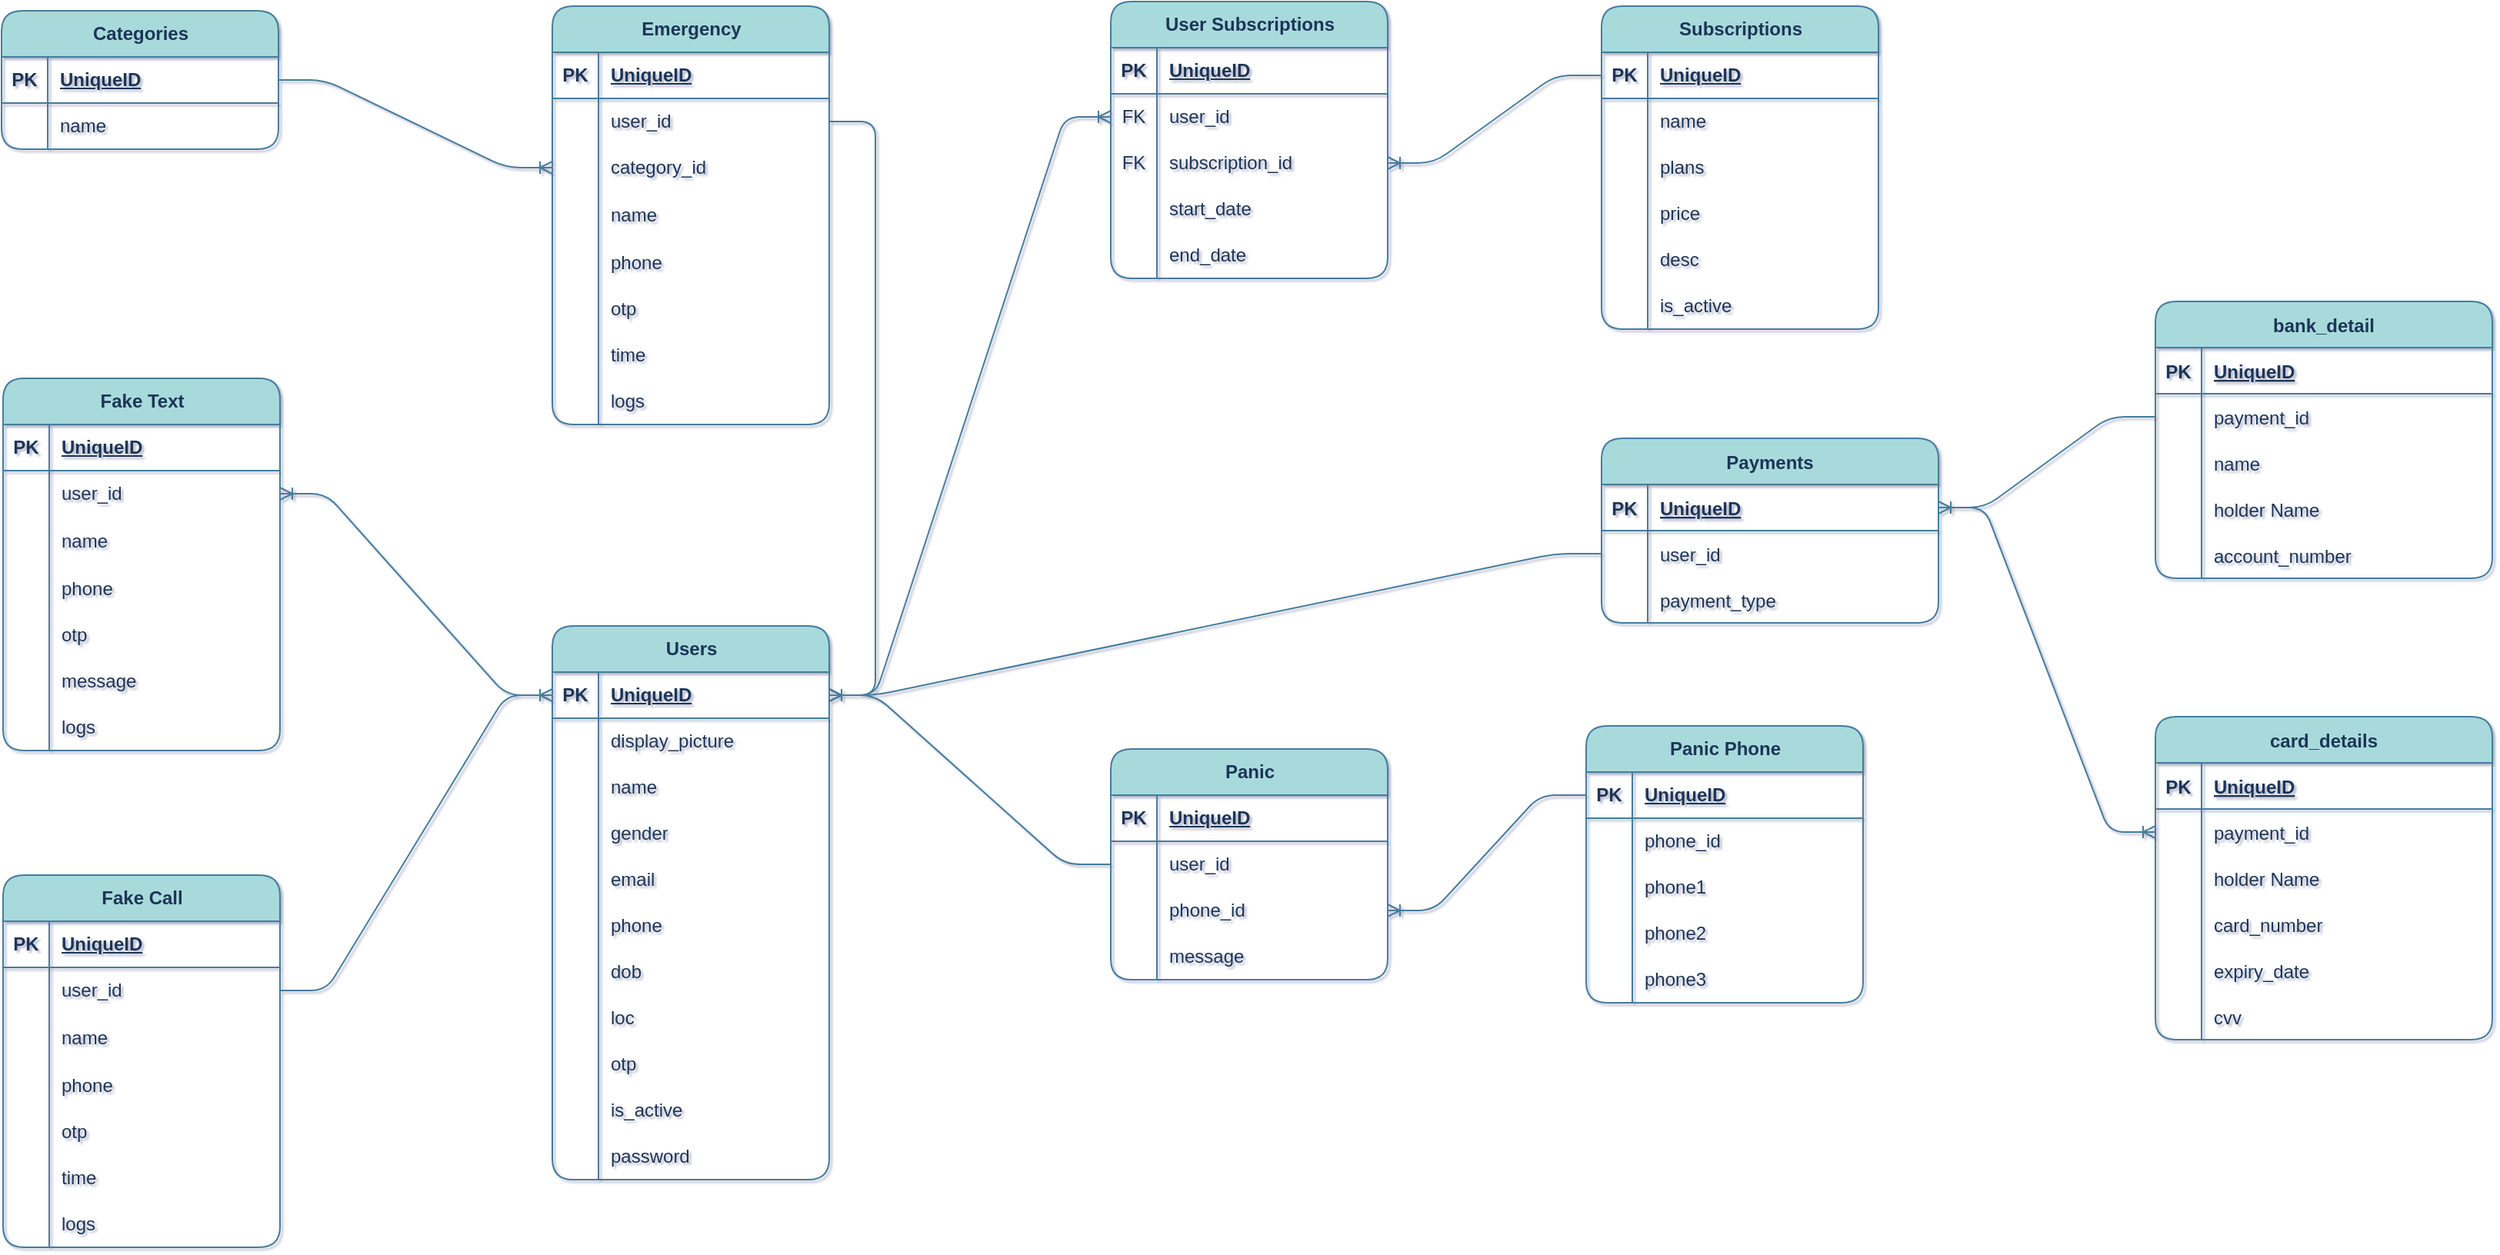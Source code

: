 <mxfile version="22.0.3" type="device">
  <diagram id="C5RBs43oDa-KdzZeNtuy" name="Page-1">
    <mxGraphModel dx="1147" dy="771" grid="1" gridSize="10" guides="1" tooltips="1" connect="1" arrows="1" fold="1" page="1" pageScale="1" pageWidth="827" pageHeight="1169" math="0" shadow="1">
      <root>
        <mxCell id="WIyWlLk6GJQsqaUBKTNV-0" />
        <mxCell id="WIyWlLk6GJQsqaUBKTNV-1" parent="WIyWlLk6GJQsqaUBKTNV-0" />
        <mxCell id="V0-m8VGu9vNcSW0nqYgB-123" value="Users" style="shape=table;startSize=30;container=1;collapsible=1;childLayout=tableLayout;fixedRows=1;rowLines=0;fontStyle=1;align=center;resizeLast=1;html=1;rounded=1;labelBackgroundColor=none;fillColor=#A8DADC;strokeColor=#457B9D;fontColor=#1D3557;" parent="WIyWlLk6GJQsqaUBKTNV-1" vertex="1">
          <mxGeometry x="578" y="601" width="180" height="360" as="geometry" />
        </mxCell>
        <mxCell id="V0-m8VGu9vNcSW0nqYgB-124" value="" style="shape=tableRow;horizontal=0;startSize=0;swimlaneHead=0;swimlaneBody=0;fillColor=none;collapsible=0;dropTarget=0;points=[[0,0.5],[1,0.5]];portConstraint=eastwest;top=0;left=0;right=0;bottom=1;rounded=1;labelBackgroundColor=none;strokeColor=#457B9D;fontColor=#1D3557;" parent="V0-m8VGu9vNcSW0nqYgB-123" vertex="1">
          <mxGeometry y="30" width="180" height="30" as="geometry" />
        </mxCell>
        <mxCell id="V0-m8VGu9vNcSW0nqYgB-125" value="PK" style="shape=partialRectangle;connectable=0;fillColor=none;top=0;left=0;bottom=0;right=0;fontStyle=1;overflow=hidden;whiteSpace=wrap;html=1;rounded=1;labelBackgroundColor=none;strokeColor=#457B9D;fontColor=#1D3557;" parent="V0-m8VGu9vNcSW0nqYgB-124" vertex="1">
          <mxGeometry width="30" height="30" as="geometry">
            <mxRectangle width="30" height="30" as="alternateBounds" />
          </mxGeometry>
        </mxCell>
        <mxCell id="V0-m8VGu9vNcSW0nqYgB-126" value="UniqueID" style="shape=partialRectangle;connectable=0;fillColor=none;top=0;left=0;bottom=0;right=0;align=left;spacingLeft=6;fontStyle=5;overflow=hidden;whiteSpace=wrap;html=1;rounded=1;labelBackgroundColor=none;strokeColor=#457B9D;fontColor=#1D3557;" parent="V0-m8VGu9vNcSW0nqYgB-124" vertex="1">
          <mxGeometry x="30" width="150" height="30" as="geometry">
            <mxRectangle width="150" height="30" as="alternateBounds" />
          </mxGeometry>
        </mxCell>
        <mxCell id="V0-m8VGu9vNcSW0nqYgB-127" value="" style="shape=tableRow;horizontal=0;startSize=0;swimlaneHead=0;swimlaneBody=0;fillColor=none;collapsible=0;dropTarget=0;points=[[0,0.5],[1,0.5]];portConstraint=eastwest;top=0;left=0;right=0;bottom=0;rounded=1;labelBackgroundColor=none;strokeColor=#457B9D;fontColor=#1D3557;" parent="V0-m8VGu9vNcSW0nqYgB-123" vertex="1">
          <mxGeometry y="60" width="180" height="30" as="geometry" />
        </mxCell>
        <mxCell id="V0-m8VGu9vNcSW0nqYgB-128" value="" style="shape=partialRectangle;connectable=0;fillColor=none;top=0;left=0;bottom=0;right=0;editable=1;overflow=hidden;whiteSpace=wrap;html=1;rounded=1;labelBackgroundColor=none;strokeColor=#457B9D;fontColor=#1D3557;" parent="V0-m8VGu9vNcSW0nqYgB-127" vertex="1">
          <mxGeometry width="30" height="30" as="geometry">
            <mxRectangle width="30" height="30" as="alternateBounds" />
          </mxGeometry>
        </mxCell>
        <mxCell id="V0-m8VGu9vNcSW0nqYgB-129" value="display_picture" style="shape=partialRectangle;connectable=0;fillColor=none;top=0;left=0;bottom=0;right=0;align=left;spacingLeft=6;overflow=hidden;whiteSpace=wrap;html=1;rounded=1;labelBackgroundColor=none;strokeColor=#457B9D;fontColor=#1D3557;" parent="V0-m8VGu9vNcSW0nqYgB-127" vertex="1">
          <mxGeometry x="30" width="150" height="30" as="geometry">
            <mxRectangle width="150" height="30" as="alternateBounds" />
          </mxGeometry>
        </mxCell>
        <mxCell id="fa3sRWFJHLP_sAFzy7LC-32" value="" style="shape=tableRow;horizontal=0;startSize=0;swimlaneHead=0;swimlaneBody=0;fillColor=none;collapsible=0;dropTarget=0;points=[[0,0.5],[1,0.5]];portConstraint=eastwest;top=0;left=0;right=0;bottom=0;rounded=1;labelBackgroundColor=none;strokeColor=#457B9D;fontColor=#1D3557;" parent="V0-m8VGu9vNcSW0nqYgB-123" vertex="1">
          <mxGeometry y="90" width="180" height="30" as="geometry" />
        </mxCell>
        <mxCell id="fa3sRWFJHLP_sAFzy7LC-33" value="" style="shape=partialRectangle;connectable=0;fillColor=none;top=0;left=0;bottom=0;right=0;editable=1;overflow=hidden;whiteSpace=wrap;html=1;rounded=1;labelBackgroundColor=none;strokeColor=#457B9D;fontColor=#1D3557;" parent="fa3sRWFJHLP_sAFzy7LC-32" vertex="1">
          <mxGeometry width="30" height="30" as="geometry">
            <mxRectangle width="30" height="30" as="alternateBounds" />
          </mxGeometry>
        </mxCell>
        <mxCell id="fa3sRWFJHLP_sAFzy7LC-34" value="name" style="shape=partialRectangle;connectable=0;fillColor=none;top=0;left=0;bottom=0;right=0;align=left;spacingLeft=6;overflow=hidden;whiteSpace=wrap;html=1;rounded=1;labelBackgroundColor=none;strokeColor=#457B9D;fontColor=#1D3557;" parent="fa3sRWFJHLP_sAFzy7LC-32" vertex="1">
          <mxGeometry x="30" width="150" height="30" as="geometry">
            <mxRectangle width="150" height="30" as="alternateBounds" />
          </mxGeometry>
        </mxCell>
        <mxCell id="fa3sRWFJHLP_sAFzy7LC-20" value="" style="shape=tableRow;horizontal=0;startSize=0;swimlaneHead=0;swimlaneBody=0;fillColor=none;collapsible=0;dropTarget=0;points=[[0,0.5],[1,0.5]];portConstraint=eastwest;top=0;left=0;right=0;bottom=0;rounded=1;labelBackgroundColor=none;strokeColor=#457B9D;fontColor=#1D3557;" parent="V0-m8VGu9vNcSW0nqYgB-123" vertex="1">
          <mxGeometry y="120" width="180" height="30" as="geometry" />
        </mxCell>
        <mxCell id="fa3sRWFJHLP_sAFzy7LC-21" value="" style="shape=partialRectangle;connectable=0;fillColor=none;top=0;left=0;bottom=0;right=0;editable=1;overflow=hidden;whiteSpace=wrap;html=1;rounded=1;labelBackgroundColor=none;strokeColor=#457B9D;fontColor=#1D3557;" parent="fa3sRWFJHLP_sAFzy7LC-20" vertex="1">
          <mxGeometry width="30" height="30" as="geometry">
            <mxRectangle width="30" height="30" as="alternateBounds" />
          </mxGeometry>
        </mxCell>
        <mxCell id="fa3sRWFJHLP_sAFzy7LC-22" value="gender" style="shape=partialRectangle;connectable=0;fillColor=none;top=0;left=0;bottom=0;right=0;align=left;spacingLeft=6;overflow=hidden;whiteSpace=wrap;html=1;rounded=1;labelBackgroundColor=none;strokeColor=#457B9D;fontColor=#1D3557;" parent="fa3sRWFJHLP_sAFzy7LC-20" vertex="1">
          <mxGeometry x="30" width="150" height="30" as="geometry">
            <mxRectangle width="150" height="30" as="alternateBounds" />
          </mxGeometry>
        </mxCell>
        <mxCell id="V0-m8VGu9vNcSW0nqYgB-133" value="" style="shape=tableRow;horizontal=0;startSize=0;swimlaneHead=0;swimlaneBody=0;fillColor=none;collapsible=0;dropTarget=0;points=[[0,0.5],[1,0.5]];portConstraint=eastwest;top=0;left=0;right=0;bottom=0;rounded=1;labelBackgroundColor=none;strokeColor=#457B9D;fontColor=#1D3557;" parent="V0-m8VGu9vNcSW0nqYgB-123" vertex="1">
          <mxGeometry y="150" width="180" height="30" as="geometry" />
        </mxCell>
        <mxCell id="V0-m8VGu9vNcSW0nqYgB-134" value="" style="shape=partialRectangle;connectable=0;fillColor=none;top=0;left=0;bottom=0;right=0;editable=1;overflow=hidden;whiteSpace=wrap;html=1;rounded=1;labelBackgroundColor=none;strokeColor=#457B9D;fontColor=#1D3557;" parent="V0-m8VGu9vNcSW0nqYgB-133" vertex="1">
          <mxGeometry width="30" height="30" as="geometry">
            <mxRectangle width="30" height="30" as="alternateBounds" />
          </mxGeometry>
        </mxCell>
        <mxCell id="V0-m8VGu9vNcSW0nqYgB-135" value="email" style="shape=partialRectangle;connectable=0;fillColor=none;top=0;left=0;bottom=0;right=0;align=left;spacingLeft=6;overflow=hidden;whiteSpace=wrap;html=1;rounded=1;labelBackgroundColor=none;strokeColor=#457B9D;fontColor=#1D3557;" parent="V0-m8VGu9vNcSW0nqYgB-133" vertex="1">
          <mxGeometry x="30" width="150" height="30" as="geometry">
            <mxRectangle width="150" height="30" as="alternateBounds" />
          </mxGeometry>
        </mxCell>
        <mxCell id="fa3sRWFJHLP_sAFzy7LC-26" value="" style="shape=tableRow;horizontal=0;startSize=0;swimlaneHead=0;swimlaneBody=0;fillColor=none;collapsible=0;dropTarget=0;points=[[0,0.5],[1,0.5]];portConstraint=eastwest;top=0;left=0;right=0;bottom=0;rounded=1;labelBackgroundColor=none;strokeColor=#457B9D;fontColor=#1D3557;" parent="V0-m8VGu9vNcSW0nqYgB-123" vertex="1">
          <mxGeometry y="180" width="180" height="30" as="geometry" />
        </mxCell>
        <mxCell id="fa3sRWFJHLP_sAFzy7LC-27" value="" style="shape=partialRectangle;connectable=0;fillColor=none;top=0;left=0;bottom=0;right=0;editable=1;overflow=hidden;whiteSpace=wrap;html=1;rounded=1;labelBackgroundColor=none;strokeColor=#457B9D;fontColor=#1D3557;" parent="fa3sRWFJHLP_sAFzy7LC-26" vertex="1">
          <mxGeometry width="30" height="30" as="geometry">
            <mxRectangle width="30" height="30" as="alternateBounds" />
          </mxGeometry>
        </mxCell>
        <mxCell id="fa3sRWFJHLP_sAFzy7LC-28" value="phone" style="shape=partialRectangle;connectable=0;fillColor=none;top=0;left=0;bottom=0;right=0;align=left;spacingLeft=6;overflow=hidden;whiteSpace=wrap;html=1;rounded=1;labelBackgroundColor=none;strokeColor=#457B9D;fontColor=#1D3557;" parent="fa3sRWFJHLP_sAFzy7LC-26" vertex="1">
          <mxGeometry x="30" width="150" height="30" as="geometry">
            <mxRectangle width="150" height="30" as="alternateBounds" />
          </mxGeometry>
        </mxCell>
        <mxCell id="fa3sRWFJHLP_sAFzy7LC-23" value="" style="shape=tableRow;horizontal=0;startSize=0;swimlaneHead=0;swimlaneBody=0;fillColor=none;collapsible=0;dropTarget=0;points=[[0,0.5],[1,0.5]];portConstraint=eastwest;top=0;left=0;right=0;bottom=0;rounded=1;labelBackgroundColor=none;strokeColor=#457B9D;fontColor=#1D3557;" parent="V0-m8VGu9vNcSW0nqYgB-123" vertex="1">
          <mxGeometry y="210" width="180" height="30" as="geometry" />
        </mxCell>
        <mxCell id="fa3sRWFJHLP_sAFzy7LC-24" value="" style="shape=partialRectangle;connectable=0;fillColor=none;top=0;left=0;bottom=0;right=0;editable=1;overflow=hidden;whiteSpace=wrap;html=1;rounded=1;labelBackgroundColor=none;strokeColor=#457B9D;fontColor=#1D3557;" parent="fa3sRWFJHLP_sAFzy7LC-23" vertex="1">
          <mxGeometry width="30" height="30" as="geometry">
            <mxRectangle width="30" height="30" as="alternateBounds" />
          </mxGeometry>
        </mxCell>
        <mxCell id="fa3sRWFJHLP_sAFzy7LC-25" value="dob" style="shape=partialRectangle;connectable=0;fillColor=none;top=0;left=0;bottom=0;right=0;align=left;spacingLeft=6;overflow=hidden;whiteSpace=wrap;html=1;rounded=1;labelBackgroundColor=none;strokeColor=#457B9D;fontColor=#1D3557;" parent="fa3sRWFJHLP_sAFzy7LC-23" vertex="1">
          <mxGeometry x="30" width="150" height="30" as="geometry">
            <mxRectangle width="150" height="30" as="alternateBounds" />
          </mxGeometry>
        </mxCell>
        <mxCell id="vkynlvHiMipy9epn1vj9-3" value="" style="shape=tableRow;horizontal=0;startSize=0;swimlaneHead=0;swimlaneBody=0;fillColor=none;collapsible=0;dropTarget=0;points=[[0,0.5],[1,0.5]];portConstraint=eastwest;top=0;left=0;right=0;bottom=0;rounded=1;labelBackgroundColor=none;strokeColor=#457B9D;fontColor=#1D3557;" parent="V0-m8VGu9vNcSW0nqYgB-123" vertex="1">
          <mxGeometry y="240" width="180" height="30" as="geometry" />
        </mxCell>
        <mxCell id="vkynlvHiMipy9epn1vj9-4" value="" style="shape=partialRectangle;connectable=0;fillColor=none;top=0;left=0;bottom=0;right=0;editable=1;overflow=hidden;whiteSpace=wrap;html=1;rounded=1;labelBackgroundColor=none;strokeColor=#457B9D;fontColor=#1D3557;" parent="vkynlvHiMipy9epn1vj9-3" vertex="1">
          <mxGeometry width="30" height="30" as="geometry">
            <mxRectangle width="30" height="30" as="alternateBounds" />
          </mxGeometry>
        </mxCell>
        <mxCell id="vkynlvHiMipy9epn1vj9-5" value="loc" style="shape=partialRectangle;connectable=0;fillColor=none;top=0;left=0;bottom=0;right=0;align=left;spacingLeft=6;overflow=hidden;whiteSpace=wrap;html=1;rounded=1;labelBackgroundColor=none;strokeColor=#457B9D;fontColor=#1D3557;" parent="vkynlvHiMipy9epn1vj9-3" vertex="1">
          <mxGeometry x="30" width="150" height="30" as="geometry">
            <mxRectangle width="150" height="30" as="alternateBounds" />
          </mxGeometry>
        </mxCell>
        <mxCell id="vkynlvHiMipy9epn1vj9-0" value="" style="shape=tableRow;horizontal=0;startSize=0;swimlaneHead=0;swimlaneBody=0;fillColor=none;collapsible=0;dropTarget=0;points=[[0,0.5],[1,0.5]];portConstraint=eastwest;top=0;left=0;right=0;bottom=0;rounded=1;labelBackgroundColor=none;strokeColor=#457B9D;fontColor=#1D3557;" parent="V0-m8VGu9vNcSW0nqYgB-123" vertex="1">
          <mxGeometry y="270" width="180" height="30" as="geometry" />
        </mxCell>
        <mxCell id="vkynlvHiMipy9epn1vj9-1" value="" style="shape=partialRectangle;connectable=0;fillColor=none;top=0;left=0;bottom=0;right=0;editable=1;overflow=hidden;whiteSpace=wrap;html=1;rounded=1;labelBackgroundColor=none;strokeColor=#457B9D;fontColor=#1D3557;" parent="vkynlvHiMipy9epn1vj9-0" vertex="1">
          <mxGeometry width="30" height="30" as="geometry">
            <mxRectangle width="30" height="30" as="alternateBounds" />
          </mxGeometry>
        </mxCell>
        <mxCell id="vkynlvHiMipy9epn1vj9-2" value="otp" style="shape=partialRectangle;connectable=0;fillColor=none;top=0;left=0;bottom=0;right=0;align=left;spacingLeft=6;overflow=hidden;whiteSpace=wrap;html=1;rounded=1;labelBackgroundColor=none;strokeColor=#457B9D;fontColor=#1D3557;" parent="vkynlvHiMipy9epn1vj9-0" vertex="1">
          <mxGeometry x="30" width="150" height="30" as="geometry">
            <mxRectangle width="150" height="30" as="alternateBounds" />
          </mxGeometry>
        </mxCell>
        <mxCell id="vkynlvHiMipy9epn1vj9-51" value="" style="shape=tableRow;horizontal=0;startSize=0;swimlaneHead=0;swimlaneBody=0;fillColor=none;collapsible=0;dropTarget=0;points=[[0,0.5],[1,0.5]];portConstraint=eastwest;top=0;left=0;right=0;bottom=0;rounded=1;labelBackgroundColor=none;strokeColor=#457B9D;fontColor=#1D3557;" parent="V0-m8VGu9vNcSW0nqYgB-123" vertex="1">
          <mxGeometry y="300" width="180" height="30" as="geometry" />
        </mxCell>
        <mxCell id="vkynlvHiMipy9epn1vj9-52" value="" style="shape=partialRectangle;connectable=0;fillColor=none;top=0;left=0;bottom=0;right=0;editable=1;overflow=hidden;whiteSpace=wrap;html=1;rounded=1;labelBackgroundColor=none;strokeColor=#457B9D;fontColor=#1D3557;" parent="vkynlvHiMipy9epn1vj9-51" vertex="1">
          <mxGeometry width="30" height="30" as="geometry">
            <mxRectangle width="30" height="30" as="alternateBounds" />
          </mxGeometry>
        </mxCell>
        <mxCell id="vkynlvHiMipy9epn1vj9-53" value="is_active" style="shape=partialRectangle;connectable=0;fillColor=none;top=0;left=0;bottom=0;right=0;align=left;spacingLeft=6;overflow=hidden;whiteSpace=wrap;html=1;rounded=1;labelBackgroundColor=none;strokeColor=#457B9D;fontColor=#1D3557;" parent="vkynlvHiMipy9epn1vj9-51" vertex="1">
          <mxGeometry x="30" width="150" height="30" as="geometry">
            <mxRectangle width="150" height="30" as="alternateBounds" />
          </mxGeometry>
        </mxCell>
        <mxCell id="V0-m8VGu9vNcSW0nqYgB-136" value="" style="shape=tableRow;horizontal=0;startSize=0;swimlaneHead=0;swimlaneBody=0;fillColor=none;collapsible=0;dropTarget=0;points=[[0,0.5],[1,0.5]];portConstraint=eastwest;top=0;left=0;right=0;bottom=0;rounded=1;labelBackgroundColor=none;strokeColor=#457B9D;fontColor=#1D3557;" parent="V0-m8VGu9vNcSW0nqYgB-123" vertex="1">
          <mxGeometry y="330" width="180" height="30" as="geometry" />
        </mxCell>
        <mxCell id="V0-m8VGu9vNcSW0nqYgB-137" value="" style="shape=partialRectangle;connectable=0;fillColor=none;top=0;left=0;bottom=0;right=0;editable=1;overflow=hidden;whiteSpace=wrap;html=1;rounded=1;labelBackgroundColor=none;strokeColor=#457B9D;fontColor=#1D3557;" parent="V0-m8VGu9vNcSW0nqYgB-136" vertex="1">
          <mxGeometry width="30" height="30" as="geometry">
            <mxRectangle width="30" height="30" as="alternateBounds" />
          </mxGeometry>
        </mxCell>
        <mxCell id="V0-m8VGu9vNcSW0nqYgB-138" value="password" style="shape=partialRectangle;connectable=0;fillColor=none;top=0;left=0;bottom=0;right=0;align=left;spacingLeft=6;overflow=hidden;whiteSpace=wrap;html=1;rounded=1;labelBackgroundColor=none;strokeColor=#457B9D;fontColor=#1D3557;" parent="V0-m8VGu9vNcSW0nqYgB-136" vertex="1">
          <mxGeometry x="30" width="150" height="30" as="geometry">
            <mxRectangle width="150" height="30" as="alternateBounds" />
          </mxGeometry>
        </mxCell>
        <mxCell id="fa3sRWFJHLP_sAFzy7LC-10" value="Subscriptions" style="shape=table;startSize=30;container=1;collapsible=1;childLayout=tableLayout;fixedRows=1;rowLines=0;fontStyle=1;align=center;resizeLast=1;html=1;labelBackgroundColor=none;fillColor=#A8DADC;strokeColor=#457B9D;fontColor=#1D3557;rounded=1;" parent="WIyWlLk6GJQsqaUBKTNV-1" vertex="1">
          <mxGeometry x="1260" y="198" width="180" height="210.0" as="geometry" />
        </mxCell>
        <mxCell id="fa3sRWFJHLP_sAFzy7LC-11" value="" style="shape=tableRow;horizontal=0;startSize=0;swimlaneHead=0;swimlaneBody=0;fillColor=none;collapsible=0;dropTarget=0;points=[[0,0.5],[1,0.5]];portConstraint=eastwest;top=0;left=0;right=0;bottom=1;labelBackgroundColor=none;strokeColor=#457B9D;fontColor=#1D3557;rounded=1;" parent="fa3sRWFJHLP_sAFzy7LC-10" vertex="1">
          <mxGeometry y="30" width="180" height="30" as="geometry" />
        </mxCell>
        <mxCell id="fa3sRWFJHLP_sAFzy7LC-12" value="PK" style="shape=partialRectangle;connectable=0;fillColor=none;top=0;left=0;bottom=0;right=0;fontStyle=1;overflow=hidden;whiteSpace=wrap;html=1;labelBackgroundColor=none;strokeColor=#457B9D;fontColor=#1D3557;rounded=1;" parent="fa3sRWFJHLP_sAFzy7LC-11" vertex="1">
          <mxGeometry width="30" height="30" as="geometry">
            <mxRectangle width="30" height="30" as="alternateBounds" />
          </mxGeometry>
        </mxCell>
        <mxCell id="fa3sRWFJHLP_sAFzy7LC-13" value="UniqueID" style="shape=partialRectangle;connectable=0;fillColor=none;top=0;left=0;bottom=0;right=0;align=left;spacingLeft=6;fontStyle=5;overflow=hidden;whiteSpace=wrap;html=1;labelBackgroundColor=none;strokeColor=#457B9D;fontColor=#1D3557;rounded=1;" parent="fa3sRWFJHLP_sAFzy7LC-11" vertex="1">
          <mxGeometry x="30" width="150" height="30" as="geometry">
            <mxRectangle width="150" height="30" as="alternateBounds" />
          </mxGeometry>
        </mxCell>
        <mxCell id="R6zIhbQz7BQnwkf2yA8R-20" value="" style="shape=tableRow;horizontal=0;startSize=0;swimlaneHead=0;swimlaneBody=0;fillColor=none;collapsible=0;dropTarget=0;points=[[0,0.5],[1,0.5]];portConstraint=eastwest;top=0;left=0;right=0;bottom=0;labelBackgroundColor=none;strokeColor=#457B9D;fontColor=#1D3557;rounded=1;" parent="fa3sRWFJHLP_sAFzy7LC-10" vertex="1">
          <mxGeometry y="60" width="180" height="30" as="geometry" />
        </mxCell>
        <mxCell id="R6zIhbQz7BQnwkf2yA8R-21" value="" style="shape=partialRectangle;connectable=0;fillColor=none;top=0;left=0;bottom=0;right=0;editable=1;overflow=hidden;whiteSpace=wrap;html=1;labelBackgroundColor=none;strokeColor=#457B9D;fontColor=#1D3557;rounded=1;" parent="R6zIhbQz7BQnwkf2yA8R-20" vertex="1">
          <mxGeometry width="30" height="30" as="geometry">
            <mxRectangle width="30" height="30" as="alternateBounds" />
          </mxGeometry>
        </mxCell>
        <mxCell id="R6zIhbQz7BQnwkf2yA8R-22" value="name" style="shape=partialRectangle;connectable=0;fillColor=none;top=0;left=0;bottom=0;right=0;align=left;spacingLeft=6;overflow=hidden;whiteSpace=wrap;html=1;labelBackgroundColor=none;strokeColor=#457B9D;fontColor=#1D3557;rounded=1;" parent="R6zIhbQz7BQnwkf2yA8R-20" vertex="1">
          <mxGeometry x="30" width="150" height="30" as="geometry">
            <mxRectangle width="150" height="30" as="alternateBounds" />
          </mxGeometry>
        </mxCell>
        <mxCell id="Gwiizu0DLHcuq1Fnd-h6-26" value="" style="shape=tableRow;horizontal=0;startSize=0;swimlaneHead=0;swimlaneBody=0;fillColor=none;collapsible=0;dropTarget=0;points=[[0,0.5],[1,0.5]];portConstraint=eastwest;top=0;left=0;right=0;bottom=0;labelBackgroundColor=none;strokeColor=#457B9D;fontColor=#1D3557;rounded=1;" vertex="1" parent="fa3sRWFJHLP_sAFzy7LC-10">
          <mxGeometry y="90" width="180" height="30" as="geometry" />
        </mxCell>
        <mxCell id="Gwiizu0DLHcuq1Fnd-h6-27" value="" style="shape=partialRectangle;connectable=0;fillColor=none;top=0;left=0;bottom=0;right=0;editable=1;overflow=hidden;whiteSpace=wrap;html=1;labelBackgroundColor=none;strokeColor=#457B9D;fontColor=#1D3557;rounded=1;" vertex="1" parent="Gwiizu0DLHcuq1Fnd-h6-26">
          <mxGeometry width="30" height="30" as="geometry">
            <mxRectangle width="30" height="30" as="alternateBounds" />
          </mxGeometry>
        </mxCell>
        <mxCell id="Gwiizu0DLHcuq1Fnd-h6-28" value="plans" style="shape=partialRectangle;connectable=0;fillColor=none;top=0;left=0;bottom=0;right=0;align=left;spacingLeft=6;overflow=hidden;whiteSpace=wrap;html=1;labelBackgroundColor=none;strokeColor=#457B9D;fontColor=#1D3557;rounded=1;" vertex="1" parent="Gwiizu0DLHcuq1Fnd-h6-26">
          <mxGeometry x="30" width="150" height="30" as="geometry">
            <mxRectangle width="150" height="30" as="alternateBounds" />
          </mxGeometry>
        </mxCell>
        <mxCell id="fa3sRWFJHLP_sAFzy7LC-107" value="" style="shape=tableRow;horizontal=0;startSize=0;swimlaneHead=0;swimlaneBody=0;fillColor=none;collapsible=0;dropTarget=0;points=[[0,0.5],[1,0.5]];portConstraint=eastwest;top=0;left=0;right=0;bottom=0;labelBackgroundColor=none;strokeColor=#457B9D;fontColor=#1D3557;rounded=1;" parent="fa3sRWFJHLP_sAFzy7LC-10" vertex="1">
          <mxGeometry y="120" width="180" height="30" as="geometry" />
        </mxCell>
        <mxCell id="fa3sRWFJHLP_sAFzy7LC-108" value="" style="shape=partialRectangle;connectable=0;fillColor=none;top=0;left=0;bottom=0;right=0;editable=1;overflow=hidden;whiteSpace=wrap;html=1;labelBackgroundColor=none;strokeColor=#457B9D;fontColor=#1D3557;rounded=1;" parent="fa3sRWFJHLP_sAFzy7LC-107" vertex="1">
          <mxGeometry width="30" height="30" as="geometry">
            <mxRectangle width="30" height="30" as="alternateBounds" />
          </mxGeometry>
        </mxCell>
        <mxCell id="fa3sRWFJHLP_sAFzy7LC-109" value="price" style="shape=partialRectangle;connectable=0;fillColor=none;top=0;left=0;bottom=0;right=0;align=left;spacingLeft=6;overflow=hidden;whiteSpace=wrap;html=1;labelBackgroundColor=none;strokeColor=#457B9D;fontColor=#1D3557;rounded=1;" parent="fa3sRWFJHLP_sAFzy7LC-107" vertex="1">
          <mxGeometry x="30" width="150" height="30" as="geometry">
            <mxRectangle width="150" height="30" as="alternateBounds" />
          </mxGeometry>
        </mxCell>
        <mxCell id="fa3sRWFJHLP_sAFzy7LC-110" value="" style="shape=tableRow;horizontal=0;startSize=0;swimlaneHead=0;swimlaneBody=0;fillColor=none;collapsible=0;dropTarget=0;points=[[0,0.5],[1,0.5]];portConstraint=eastwest;top=0;left=0;right=0;bottom=0;labelBackgroundColor=none;strokeColor=#457B9D;fontColor=#1D3557;rounded=1;" parent="fa3sRWFJHLP_sAFzy7LC-10" vertex="1">
          <mxGeometry y="150" width="180" height="30" as="geometry" />
        </mxCell>
        <mxCell id="fa3sRWFJHLP_sAFzy7LC-111" value="" style="shape=partialRectangle;connectable=0;fillColor=none;top=0;left=0;bottom=0;right=0;editable=1;overflow=hidden;whiteSpace=wrap;html=1;labelBackgroundColor=none;strokeColor=#457B9D;fontColor=#1D3557;rounded=1;" parent="fa3sRWFJHLP_sAFzy7LC-110" vertex="1">
          <mxGeometry width="30" height="30" as="geometry">
            <mxRectangle width="30" height="30" as="alternateBounds" />
          </mxGeometry>
        </mxCell>
        <mxCell id="fa3sRWFJHLP_sAFzy7LC-112" value="desc" style="shape=partialRectangle;connectable=0;fillColor=none;top=0;left=0;bottom=0;right=0;align=left;spacingLeft=6;overflow=hidden;whiteSpace=wrap;html=1;labelBackgroundColor=none;strokeColor=#457B9D;fontColor=#1D3557;rounded=1;" parent="fa3sRWFJHLP_sAFzy7LC-110" vertex="1">
          <mxGeometry x="30" width="150" height="30" as="geometry">
            <mxRectangle width="150" height="30" as="alternateBounds" />
          </mxGeometry>
        </mxCell>
        <mxCell id="9J6T9105EBYApVK7G3JT-0" value="" style="shape=tableRow;horizontal=0;startSize=0;swimlaneHead=0;swimlaneBody=0;fillColor=none;collapsible=0;dropTarget=0;points=[[0,0.5],[1,0.5]];portConstraint=eastwest;top=0;left=0;right=0;bottom=0;labelBackgroundColor=none;strokeColor=#457B9D;fontColor=#1D3557;rounded=1;" parent="fa3sRWFJHLP_sAFzy7LC-10" vertex="1">
          <mxGeometry y="180" width="180" height="30" as="geometry" />
        </mxCell>
        <mxCell id="9J6T9105EBYApVK7G3JT-1" value="" style="shape=partialRectangle;connectable=0;fillColor=none;top=0;left=0;bottom=0;right=0;editable=1;overflow=hidden;whiteSpace=wrap;html=1;labelBackgroundColor=none;strokeColor=#457B9D;fontColor=#1D3557;rounded=1;" parent="9J6T9105EBYApVK7G3JT-0" vertex="1">
          <mxGeometry width="30" height="30" as="geometry">
            <mxRectangle width="30" height="30" as="alternateBounds" />
          </mxGeometry>
        </mxCell>
        <mxCell id="9J6T9105EBYApVK7G3JT-2" value="is_active" style="shape=partialRectangle;connectable=0;fillColor=none;top=0;left=0;bottom=0;right=0;align=left;spacingLeft=6;overflow=hidden;whiteSpace=wrap;html=1;labelBackgroundColor=none;strokeColor=#457B9D;fontColor=#1D3557;rounded=1;" parent="9J6T9105EBYApVK7G3JT-0" vertex="1">
          <mxGeometry x="30" width="150" height="30" as="geometry">
            <mxRectangle width="150" height="30" as="alternateBounds" />
          </mxGeometry>
        </mxCell>
        <mxCell id="fa3sRWFJHLP_sAFzy7LC-35" value="User Subscriptions" style="shape=table;startSize=30;container=1;collapsible=1;childLayout=tableLayout;fixedRows=1;rowLines=0;fontStyle=1;align=center;resizeLast=1;html=1;labelBackgroundColor=none;fillColor=#A8DADC;strokeColor=#457B9D;fontColor=#1D3557;rounded=1;" parent="WIyWlLk6GJQsqaUBKTNV-1" vertex="1">
          <mxGeometry x="941" y="195" width="180" height="180" as="geometry" />
        </mxCell>
        <mxCell id="fa3sRWFJHLP_sAFzy7LC-36" value="" style="shape=tableRow;horizontal=0;startSize=0;swimlaneHead=0;swimlaneBody=0;fillColor=none;collapsible=0;dropTarget=0;points=[[0,0.5],[1,0.5]];portConstraint=eastwest;top=0;left=0;right=0;bottom=1;labelBackgroundColor=none;strokeColor=#457B9D;fontColor=#1D3557;rounded=1;" parent="fa3sRWFJHLP_sAFzy7LC-35" vertex="1">
          <mxGeometry y="30" width="180" height="30" as="geometry" />
        </mxCell>
        <mxCell id="fa3sRWFJHLP_sAFzy7LC-37" value="PK" style="shape=partialRectangle;connectable=0;fillColor=none;top=0;left=0;bottom=0;right=0;fontStyle=1;overflow=hidden;whiteSpace=wrap;html=1;labelBackgroundColor=none;strokeColor=#457B9D;fontColor=#1D3557;rounded=1;" parent="fa3sRWFJHLP_sAFzy7LC-36" vertex="1">
          <mxGeometry width="30" height="30" as="geometry">
            <mxRectangle width="30" height="30" as="alternateBounds" />
          </mxGeometry>
        </mxCell>
        <mxCell id="fa3sRWFJHLP_sAFzy7LC-38" value="UniqueID" style="shape=partialRectangle;connectable=0;fillColor=none;top=0;left=0;bottom=0;right=0;align=left;spacingLeft=6;fontStyle=5;overflow=hidden;whiteSpace=wrap;html=1;labelBackgroundColor=none;strokeColor=#457B9D;fontColor=#1D3557;rounded=1;" parent="fa3sRWFJHLP_sAFzy7LC-36" vertex="1">
          <mxGeometry x="30" width="150" height="30" as="geometry">
            <mxRectangle width="150" height="30" as="alternateBounds" />
          </mxGeometry>
        </mxCell>
        <mxCell id="fa3sRWFJHLP_sAFzy7LC-39" value="" style="shape=tableRow;horizontal=0;startSize=0;swimlaneHead=0;swimlaneBody=0;fillColor=none;collapsible=0;dropTarget=0;points=[[0,0.5],[1,0.5]];portConstraint=eastwest;top=0;left=0;right=0;bottom=0;labelBackgroundColor=none;strokeColor=#457B9D;fontColor=#1D3557;rounded=1;" parent="fa3sRWFJHLP_sAFzy7LC-35" vertex="1">
          <mxGeometry y="60" width="180" height="30" as="geometry" />
        </mxCell>
        <mxCell id="fa3sRWFJHLP_sAFzy7LC-40" value="FK" style="shape=partialRectangle;connectable=0;fillColor=none;top=0;left=0;bottom=0;right=0;editable=1;overflow=hidden;whiteSpace=wrap;html=1;labelBackgroundColor=none;strokeColor=#457B9D;fontColor=#1D3557;rounded=1;" parent="fa3sRWFJHLP_sAFzy7LC-39" vertex="1">
          <mxGeometry width="30" height="30" as="geometry">
            <mxRectangle width="30" height="30" as="alternateBounds" />
          </mxGeometry>
        </mxCell>
        <mxCell id="fa3sRWFJHLP_sAFzy7LC-41" value="user_id" style="shape=partialRectangle;connectable=0;fillColor=none;top=0;left=0;bottom=0;right=0;align=left;spacingLeft=6;overflow=hidden;whiteSpace=wrap;html=1;labelBackgroundColor=none;strokeColor=#457B9D;fontColor=#1D3557;rounded=1;" parent="fa3sRWFJHLP_sAFzy7LC-39" vertex="1">
          <mxGeometry x="30" width="150" height="30" as="geometry">
            <mxRectangle width="150" height="30" as="alternateBounds" />
          </mxGeometry>
        </mxCell>
        <mxCell id="fa3sRWFJHLP_sAFzy7LC-42" value="" style="shape=tableRow;horizontal=0;startSize=0;swimlaneHead=0;swimlaneBody=0;fillColor=none;collapsible=0;dropTarget=0;points=[[0,0.5],[1,0.5]];portConstraint=eastwest;top=0;left=0;right=0;bottom=0;labelBackgroundColor=none;strokeColor=#457B9D;fontColor=#1D3557;rounded=1;" parent="fa3sRWFJHLP_sAFzy7LC-35" vertex="1">
          <mxGeometry y="90" width="180" height="30" as="geometry" />
        </mxCell>
        <mxCell id="fa3sRWFJHLP_sAFzy7LC-43" value="FK" style="shape=partialRectangle;connectable=0;fillColor=none;top=0;left=0;bottom=0;right=0;editable=1;overflow=hidden;whiteSpace=wrap;html=1;labelBackgroundColor=none;strokeColor=#457B9D;fontColor=#1D3557;rounded=1;" parent="fa3sRWFJHLP_sAFzy7LC-42" vertex="1">
          <mxGeometry width="30" height="30" as="geometry">
            <mxRectangle width="30" height="30" as="alternateBounds" />
          </mxGeometry>
        </mxCell>
        <mxCell id="fa3sRWFJHLP_sAFzy7LC-44" value="subscription_id" style="shape=partialRectangle;connectable=0;fillColor=none;top=0;left=0;bottom=0;right=0;align=left;spacingLeft=6;overflow=hidden;whiteSpace=wrap;html=1;labelBackgroundColor=none;strokeColor=#457B9D;fontColor=#1D3557;rounded=1;" parent="fa3sRWFJHLP_sAFzy7LC-42" vertex="1">
          <mxGeometry x="30" width="150" height="30" as="geometry">
            <mxRectangle width="150" height="30" as="alternateBounds" />
          </mxGeometry>
        </mxCell>
        <mxCell id="Gwiizu0DLHcuq1Fnd-h6-0" value="" style="shape=tableRow;horizontal=0;startSize=0;swimlaneHead=0;swimlaneBody=0;fillColor=none;collapsible=0;dropTarget=0;points=[[0,0.5],[1,0.5]];portConstraint=eastwest;top=0;left=0;right=0;bottom=0;labelBackgroundColor=none;strokeColor=#457B9D;fontColor=#1D3557;rounded=1;" vertex="1" parent="fa3sRWFJHLP_sAFzy7LC-35">
          <mxGeometry y="120" width="180" height="30" as="geometry" />
        </mxCell>
        <mxCell id="Gwiizu0DLHcuq1Fnd-h6-1" value="" style="shape=partialRectangle;connectable=0;fillColor=none;top=0;left=0;bottom=0;right=0;editable=1;overflow=hidden;whiteSpace=wrap;html=1;labelBackgroundColor=none;strokeColor=#457B9D;fontColor=#1D3557;rounded=1;" vertex="1" parent="Gwiizu0DLHcuq1Fnd-h6-0">
          <mxGeometry width="30" height="30" as="geometry">
            <mxRectangle width="30" height="30" as="alternateBounds" />
          </mxGeometry>
        </mxCell>
        <mxCell id="Gwiizu0DLHcuq1Fnd-h6-2" value="start_date" style="shape=partialRectangle;connectable=0;fillColor=none;top=0;left=0;bottom=0;right=0;align=left;spacingLeft=6;overflow=hidden;whiteSpace=wrap;html=1;labelBackgroundColor=none;strokeColor=#457B9D;fontColor=#1D3557;rounded=1;" vertex="1" parent="Gwiizu0DLHcuq1Fnd-h6-0">
          <mxGeometry x="30" width="150" height="30" as="geometry">
            <mxRectangle width="150" height="30" as="alternateBounds" />
          </mxGeometry>
        </mxCell>
        <mxCell id="Gwiizu0DLHcuq1Fnd-h6-3" value="" style="shape=tableRow;horizontal=0;startSize=0;swimlaneHead=0;swimlaneBody=0;fillColor=none;collapsible=0;dropTarget=0;points=[[0,0.5],[1,0.5]];portConstraint=eastwest;top=0;left=0;right=0;bottom=0;labelBackgroundColor=none;strokeColor=#457B9D;fontColor=#1D3557;rounded=1;" vertex="1" parent="fa3sRWFJHLP_sAFzy7LC-35">
          <mxGeometry y="150" width="180" height="30" as="geometry" />
        </mxCell>
        <mxCell id="Gwiizu0DLHcuq1Fnd-h6-4" value="" style="shape=partialRectangle;connectable=0;fillColor=none;top=0;left=0;bottom=0;right=0;editable=1;overflow=hidden;whiteSpace=wrap;html=1;labelBackgroundColor=none;strokeColor=#457B9D;fontColor=#1D3557;rounded=1;" vertex="1" parent="Gwiizu0DLHcuq1Fnd-h6-3">
          <mxGeometry width="30" height="30" as="geometry">
            <mxRectangle width="30" height="30" as="alternateBounds" />
          </mxGeometry>
        </mxCell>
        <mxCell id="Gwiizu0DLHcuq1Fnd-h6-5" value="end_date" style="shape=partialRectangle;connectable=0;fillColor=none;top=0;left=0;bottom=0;right=0;align=left;spacingLeft=6;overflow=hidden;whiteSpace=wrap;html=1;labelBackgroundColor=none;strokeColor=#457B9D;fontColor=#1D3557;rounded=1;" vertex="1" parent="Gwiizu0DLHcuq1Fnd-h6-3">
          <mxGeometry x="30" width="150" height="30" as="geometry">
            <mxRectangle width="150" height="30" as="alternateBounds" />
          </mxGeometry>
        </mxCell>
        <mxCell id="fa3sRWFJHLP_sAFzy7LC-45" value="" style="edgeStyle=entityRelationEdgeStyle;fontSize=12;html=1;endArrow=ERoneToMany;rounded=1;labelBackgroundColor=none;strokeColor=#457B9D;fontColor=default;" parent="WIyWlLk6GJQsqaUBKTNV-1" source="V0-m8VGu9vNcSW0nqYgB-124" target="fa3sRWFJHLP_sAFzy7LC-39" edge="1">
          <mxGeometry width="100" height="100" relative="1" as="geometry">
            <mxPoint x="313" y="447" as="sourcePoint" />
            <mxPoint x="373" y="417" as="targetPoint" />
            <Array as="points">
              <mxPoint x="633" y="647" />
            </Array>
          </mxGeometry>
        </mxCell>
        <mxCell id="fa3sRWFJHLP_sAFzy7LC-46" value="" style="edgeStyle=entityRelationEdgeStyle;fontSize=12;html=1;endArrow=ERoneToMany;rounded=1;labelBackgroundColor=none;strokeColor=#457B9D;fontColor=default;" parent="WIyWlLk6GJQsqaUBKTNV-1" source="fa3sRWFJHLP_sAFzy7LC-11" target="fa3sRWFJHLP_sAFzy7LC-42" edge="1">
          <mxGeometry width="100" height="100" relative="1" as="geometry">
            <mxPoint x="949" y="427" as="sourcePoint" />
            <mxPoint x="1009" y="397" as="targetPoint" />
            <Array as="points">
              <mxPoint x="1269" y="627" />
            </Array>
          </mxGeometry>
        </mxCell>
        <mxCell id="vkynlvHiMipy9epn1vj9-6" value="Panic" style="shape=table;startSize=30;container=1;collapsible=1;childLayout=tableLayout;fixedRows=1;rowLines=0;fontStyle=1;align=center;resizeLast=1;html=1;labelBackgroundColor=none;fillColor=#A8DADC;strokeColor=#457B9D;fontColor=#1D3557;rounded=1;" parent="WIyWlLk6GJQsqaUBKTNV-1" vertex="1">
          <mxGeometry x="941" y="681" width="180" height="150.0" as="geometry" />
        </mxCell>
        <mxCell id="vkynlvHiMipy9epn1vj9-7" value="" style="shape=tableRow;horizontal=0;startSize=0;swimlaneHead=0;swimlaneBody=0;fillColor=none;collapsible=0;dropTarget=0;points=[[0,0.5],[1,0.5]];portConstraint=eastwest;top=0;left=0;right=0;bottom=1;labelBackgroundColor=none;strokeColor=#457B9D;fontColor=#1D3557;rounded=1;" parent="vkynlvHiMipy9epn1vj9-6" vertex="1">
          <mxGeometry y="30" width="180" height="30" as="geometry" />
        </mxCell>
        <mxCell id="vkynlvHiMipy9epn1vj9-8" value="PK" style="shape=partialRectangle;connectable=0;fillColor=none;top=0;left=0;bottom=0;right=0;fontStyle=1;overflow=hidden;whiteSpace=wrap;html=1;labelBackgroundColor=none;strokeColor=#457B9D;fontColor=#1D3557;rounded=1;" parent="vkynlvHiMipy9epn1vj9-7" vertex="1">
          <mxGeometry width="30" height="30" as="geometry">
            <mxRectangle width="30" height="30" as="alternateBounds" />
          </mxGeometry>
        </mxCell>
        <mxCell id="vkynlvHiMipy9epn1vj9-9" value="UniqueID" style="shape=partialRectangle;connectable=0;fillColor=none;top=0;left=0;bottom=0;right=0;align=left;spacingLeft=6;fontStyle=5;overflow=hidden;whiteSpace=wrap;html=1;labelBackgroundColor=none;strokeColor=#457B9D;fontColor=#1D3557;rounded=1;" parent="vkynlvHiMipy9epn1vj9-7" vertex="1">
          <mxGeometry x="30" width="150" height="30" as="geometry">
            <mxRectangle width="150" height="30" as="alternateBounds" />
          </mxGeometry>
        </mxCell>
        <mxCell id="vkynlvHiMipy9epn1vj9-10" value="" style="shape=tableRow;horizontal=0;startSize=0;swimlaneHead=0;swimlaneBody=0;fillColor=none;collapsible=0;dropTarget=0;points=[[0,0.5],[1,0.5]];portConstraint=eastwest;top=0;left=0;right=0;bottom=0;labelBackgroundColor=none;strokeColor=#457B9D;fontColor=#1D3557;rounded=1;" parent="vkynlvHiMipy9epn1vj9-6" vertex="1">
          <mxGeometry y="60" width="180" height="30" as="geometry" />
        </mxCell>
        <mxCell id="vkynlvHiMipy9epn1vj9-11" value="" style="shape=partialRectangle;connectable=0;fillColor=none;top=0;left=0;bottom=0;right=0;editable=1;overflow=hidden;whiteSpace=wrap;html=1;labelBackgroundColor=none;strokeColor=#457B9D;fontColor=#1D3557;rounded=1;" parent="vkynlvHiMipy9epn1vj9-10" vertex="1">
          <mxGeometry width="30" height="30" as="geometry">
            <mxRectangle width="30" height="30" as="alternateBounds" />
          </mxGeometry>
        </mxCell>
        <mxCell id="vkynlvHiMipy9epn1vj9-12" value="user_id" style="shape=partialRectangle;connectable=0;fillColor=none;top=0;left=0;bottom=0;right=0;align=left;spacingLeft=6;overflow=hidden;whiteSpace=wrap;html=1;labelBackgroundColor=none;strokeColor=#457B9D;fontColor=#1D3557;rounded=1;" parent="vkynlvHiMipy9epn1vj9-10" vertex="1">
          <mxGeometry x="30" width="150" height="30" as="geometry">
            <mxRectangle width="150" height="30" as="alternateBounds" />
          </mxGeometry>
        </mxCell>
        <mxCell id="vkynlvHiMipy9epn1vj9-13" value="" style="shape=tableRow;horizontal=0;startSize=0;swimlaneHead=0;swimlaneBody=0;fillColor=none;collapsible=0;dropTarget=0;points=[[0,0.5],[1,0.5]];portConstraint=eastwest;top=0;left=0;right=0;bottom=0;labelBackgroundColor=none;strokeColor=#457B9D;fontColor=#1D3557;rounded=1;" parent="vkynlvHiMipy9epn1vj9-6" vertex="1">
          <mxGeometry y="90" width="180" height="30" as="geometry" />
        </mxCell>
        <mxCell id="vkynlvHiMipy9epn1vj9-14" value="" style="shape=partialRectangle;connectable=0;fillColor=none;top=0;left=0;bottom=0;right=0;editable=1;overflow=hidden;whiteSpace=wrap;html=1;labelBackgroundColor=none;strokeColor=#457B9D;fontColor=#1D3557;rounded=1;" parent="vkynlvHiMipy9epn1vj9-13" vertex="1">
          <mxGeometry width="30" height="30" as="geometry">
            <mxRectangle width="30" height="30" as="alternateBounds" />
          </mxGeometry>
        </mxCell>
        <mxCell id="vkynlvHiMipy9epn1vj9-15" value="phone_id" style="shape=partialRectangle;connectable=0;fillColor=none;top=0;left=0;bottom=0;right=0;align=left;spacingLeft=6;overflow=hidden;whiteSpace=wrap;html=1;labelBackgroundColor=none;strokeColor=#457B9D;fontColor=#1D3557;rounded=1;" parent="vkynlvHiMipy9epn1vj9-13" vertex="1">
          <mxGeometry x="30" width="150" height="30" as="geometry">
            <mxRectangle width="150" height="30" as="alternateBounds" />
          </mxGeometry>
        </mxCell>
        <mxCell id="vkynlvHiMipy9epn1vj9-16" value="" style="shape=tableRow;horizontal=0;startSize=0;swimlaneHead=0;swimlaneBody=0;fillColor=none;collapsible=0;dropTarget=0;points=[[0,0.5],[1,0.5]];portConstraint=eastwest;top=0;left=0;right=0;bottom=0;labelBackgroundColor=none;strokeColor=#457B9D;fontColor=#1D3557;rounded=1;" parent="vkynlvHiMipy9epn1vj9-6" vertex="1">
          <mxGeometry y="120" width="180" height="30" as="geometry" />
        </mxCell>
        <mxCell id="vkynlvHiMipy9epn1vj9-17" value="" style="shape=partialRectangle;connectable=0;fillColor=none;top=0;left=0;bottom=0;right=0;editable=1;overflow=hidden;whiteSpace=wrap;html=1;labelBackgroundColor=none;strokeColor=#457B9D;fontColor=#1D3557;rounded=1;" parent="vkynlvHiMipy9epn1vj9-16" vertex="1">
          <mxGeometry width="30" height="30" as="geometry">
            <mxRectangle width="30" height="30" as="alternateBounds" />
          </mxGeometry>
        </mxCell>
        <mxCell id="vkynlvHiMipy9epn1vj9-18" value="message" style="shape=partialRectangle;connectable=0;fillColor=none;top=0;left=0;bottom=0;right=0;align=left;spacingLeft=6;overflow=hidden;whiteSpace=wrap;html=1;labelBackgroundColor=none;strokeColor=#457B9D;fontColor=#1D3557;rounded=1;" parent="vkynlvHiMipy9epn1vj9-16" vertex="1">
          <mxGeometry x="30" width="150" height="30" as="geometry">
            <mxRectangle width="150" height="30" as="alternateBounds" />
          </mxGeometry>
        </mxCell>
        <mxCell id="vkynlvHiMipy9epn1vj9-50" value="" style="edgeStyle=entityRelationEdgeStyle;fontSize=12;html=1;endArrow=ERoneToMany;rounded=1;labelBackgroundColor=none;strokeColor=#457B9D;fontColor=default;" parent="WIyWlLk6GJQsqaUBKTNV-1" source="vkynlvHiMipy9epn1vj9-10" target="V0-m8VGu9vNcSW0nqYgB-124" edge="1">
          <mxGeometry width="100" height="100" relative="1" as="geometry">
            <mxPoint x="1319" y="222" as="sourcePoint" />
            <mxPoint x="1139" y="282" as="targetPoint" />
            <Array as="points">
              <mxPoint x="1279" y="637" />
            </Array>
          </mxGeometry>
        </mxCell>
        <mxCell id="vkynlvHiMipy9epn1vj9-54" value="Emergency" style="shape=table;startSize=30;container=1;collapsible=1;childLayout=tableLayout;fixedRows=1;rowLines=0;fontStyle=1;align=center;resizeLast=1;html=1;labelBackgroundColor=none;fillColor=#A8DADC;strokeColor=#457B9D;fontColor=#1D3557;rounded=1;" parent="WIyWlLk6GJQsqaUBKTNV-1" vertex="1">
          <mxGeometry x="578" y="198" width="180" height="272.0" as="geometry" />
        </mxCell>
        <mxCell id="vkynlvHiMipy9epn1vj9-55" value="" style="shape=tableRow;horizontal=0;startSize=0;swimlaneHead=0;swimlaneBody=0;fillColor=none;collapsible=0;dropTarget=0;points=[[0,0.5],[1,0.5]];portConstraint=eastwest;top=0;left=0;right=0;bottom=1;labelBackgroundColor=none;strokeColor=#457B9D;fontColor=#1D3557;rounded=1;" parent="vkynlvHiMipy9epn1vj9-54" vertex="1">
          <mxGeometry y="30" width="180" height="30" as="geometry" />
        </mxCell>
        <mxCell id="vkynlvHiMipy9epn1vj9-56" value="PK" style="shape=partialRectangle;connectable=0;fillColor=none;top=0;left=0;bottom=0;right=0;fontStyle=1;overflow=hidden;whiteSpace=wrap;html=1;labelBackgroundColor=none;strokeColor=#457B9D;fontColor=#1D3557;rounded=1;" parent="vkynlvHiMipy9epn1vj9-55" vertex="1">
          <mxGeometry width="30" height="30" as="geometry">
            <mxRectangle width="30" height="30" as="alternateBounds" />
          </mxGeometry>
        </mxCell>
        <mxCell id="vkynlvHiMipy9epn1vj9-57" value="UniqueID" style="shape=partialRectangle;connectable=0;fillColor=none;top=0;left=0;bottom=0;right=0;align=left;spacingLeft=6;fontStyle=5;overflow=hidden;whiteSpace=wrap;html=1;labelBackgroundColor=none;strokeColor=#457B9D;fontColor=#1D3557;rounded=1;" parent="vkynlvHiMipy9epn1vj9-55" vertex="1">
          <mxGeometry x="30" width="150" height="30" as="geometry">
            <mxRectangle width="150" height="30" as="alternateBounds" />
          </mxGeometry>
        </mxCell>
        <mxCell id="vkynlvHiMipy9epn1vj9-58" value="" style="shape=tableRow;horizontal=0;startSize=0;swimlaneHead=0;swimlaneBody=0;fillColor=none;collapsible=0;dropTarget=0;points=[[0,0.5],[1,0.5]];portConstraint=eastwest;top=0;left=0;right=0;bottom=0;labelBackgroundColor=none;strokeColor=#457B9D;fontColor=#1D3557;rounded=1;" parent="vkynlvHiMipy9epn1vj9-54" vertex="1">
          <mxGeometry y="60" width="180" height="30" as="geometry" />
        </mxCell>
        <mxCell id="vkynlvHiMipy9epn1vj9-59" value="" style="shape=partialRectangle;connectable=0;fillColor=none;top=0;left=0;bottom=0;right=0;editable=1;overflow=hidden;whiteSpace=wrap;html=1;labelBackgroundColor=none;strokeColor=#457B9D;fontColor=#1D3557;rounded=1;" parent="vkynlvHiMipy9epn1vj9-58" vertex="1">
          <mxGeometry width="30" height="30" as="geometry">
            <mxRectangle width="30" height="30" as="alternateBounds" />
          </mxGeometry>
        </mxCell>
        <mxCell id="vkynlvHiMipy9epn1vj9-60" value="user_id" style="shape=partialRectangle;connectable=0;fillColor=none;top=0;left=0;bottom=0;right=0;align=left;spacingLeft=6;overflow=hidden;whiteSpace=wrap;html=1;labelBackgroundColor=none;strokeColor=#457B9D;fontColor=#1D3557;rounded=1;" parent="vkynlvHiMipy9epn1vj9-58" vertex="1">
          <mxGeometry x="30" width="150" height="30" as="geometry">
            <mxRectangle width="150" height="30" as="alternateBounds" />
          </mxGeometry>
        </mxCell>
        <mxCell id="vkynlvHiMipy9epn1vj9-73" value="" style="shape=tableRow;horizontal=0;startSize=0;swimlaneHead=0;swimlaneBody=0;fillColor=none;collapsible=0;dropTarget=0;points=[[0,0.5],[1,0.5]];portConstraint=eastwest;top=0;left=0;right=0;bottom=0;labelBackgroundColor=none;strokeColor=#457B9D;fontColor=#1D3557;rounded=1;" parent="vkynlvHiMipy9epn1vj9-54" vertex="1">
          <mxGeometry y="90" width="180" height="30" as="geometry" />
        </mxCell>
        <mxCell id="vkynlvHiMipy9epn1vj9-74" value="" style="shape=partialRectangle;connectable=0;fillColor=none;top=0;left=0;bottom=0;right=0;editable=1;overflow=hidden;whiteSpace=wrap;html=1;labelBackgroundColor=none;strokeColor=#457B9D;fontColor=#1D3557;rounded=1;" parent="vkynlvHiMipy9epn1vj9-73" vertex="1">
          <mxGeometry width="30" height="30" as="geometry">
            <mxRectangle width="30" height="30" as="alternateBounds" />
          </mxGeometry>
        </mxCell>
        <mxCell id="vkynlvHiMipy9epn1vj9-75" value="category_id" style="shape=partialRectangle;connectable=0;fillColor=none;top=0;left=0;bottom=0;right=0;align=left;spacingLeft=6;overflow=hidden;whiteSpace=wrap;html=1;labelBackgroundColor=none;strokeColor=#457B9D;fontColor=#1D3557;rounded=1;" parent="vkynlvHiMipy9epn1vj9-73" vertex="1">
          <mxGeometry x="30" width="150" height="30" as="geometry">
            <mxRectangle width="150" height="30" as="alternateBounds" />
          </mxGeometry>
        </mxCell>
        <mxCell id="vkynlvHiMipy9epn1vj9-61" value="" style="shape=tableRow;horizontal=0;startSize=0;swimlaneHead=0;swimlaneBody=0;fillColor=none;collapsible=0;dropTarget=0;points=[[0,0.5],[1,0.5]];portConstraint=eastwest;top=0;left=0;right=0;bottom=0;labelBackgroundColor=none;strokeColor=#457B9D;fontColor=#1D3557;rounded=1;" parent="vkynlvHiMipy9epn1vj9-54" vertex="1">
          <mxGeometry y="120" width="180" height="32" as="geometry" />
        </mxCell>
        <mxCell id="vkynlvHiMipy9epn1vj9-62" value="" style="shape=partialRectangle;connectable=0;fillColor=none;top=0;left=0;bottom=0;right=0;editable=1;overflow=hidden;whiteSpace=wrap;html=1;labelBackgroundColor=none;strokeColor=#457B9D;fontColor=#1D3557;rounded=1;" parent="vkynlvHiMipy9epn1vj9-61" vertex="1">
          <mxGeometry width="30" height="32" as="geometry">
            <mxRectangle width="30" height="32" as="alternateBounds" />
          </mxGeometry>
        </mxCell>
        <mxCell id="vkynlvHiMipy9epn1vj9-63" value="name" style="shape=partialRectangle;connectable=0;fillColor=none;top=0;left=0;bottom=0;right=0;align=left;spacingLeft=6;overflow=hidden;whiteSpace=wrap;html=1;labelBackgroundColor=none;strokeColor=#457B9D;fontColor=#1D3557;rounded=1;" parent="vkynlvHiMipy9epn1vj9-61" vertex="1">
          <mxGeometry x="30" width="150" height="32" as="geometry">
            <mxRectangle width="150" height="32" as="alternateBounds" />
          </mxGeometry>
        </mxCell>
        <mxCell id="vkynlvHiMipy9epn1vj9-99" value="" style="shape=tableRow;horizontal=0;startSize=0;swimlaneHead=0;swimlaneBody=0;fillColor=none;collapsible=0;dropTarget=0;points=[[0,0.5],[1,0.5]];portConstraint=eastwest;top=0;left=0;right=0;bottom=0;labelBackgroundColor=none;strokeColor=#457B9D;fontColor=#1D3557;rounded=1;" parent="vkynlvHiMipy9epn1vj9-54" vertex="1">
          <mxGeometry y="152" width="180" height="30" as="geometry" />
        </mxCell>
        <mxCell id="vkynlvHiMipy9epn1vj9-100" value="" style="shape=partialRectangle;connectable=0;fillColor=none;top=0;left=0;bottom=0;right=0;editable=1;overflow=hidden;whiteSpace=wrap;html=1;labelBackgroundColor=none;strokeColor=#457B9D;fontColor=#1D3557;rounded=1;" parent="vkynlvHiMipy9epn1vj9-99" vertex="1">
          <mxGeometry width="30" height="30" as="geometry">
            <mxRectangle width="30" height="30" as="alternateBounds" />
          </mxGeometry>
        </mxCell>
        <mxCell id="vkynlvHiMipy9epn1vj9-101" value="phone" style="shape=partialRectangle;connectable=0;fillColor=none;top=0;left=0;bottom=0;right=0;align=left;spacingLeft=6;overflow=hidden;whiteSpace=wrap;html=1;labelBackgroundColor=none;strokeColor=#457B9D;fontColor=#1D3557;rounded=1;" parent="vkynlvHiMipy9epn1vj9-99" vertex="1">
          <mxGeometry x="30" width="150" height="30" as="geometry">
            <mxRectangle width="150" height="30" as="alternateBounds" />
          </mxGeometry>
        </mxCell>
        <mxCell id="vkynlvHiMipy9epn1vj9-102" value="" style="shape=tableRow;horizontal=0;startSize=0;swimlaneHead=0;swimlaneBody=0;fillColor=none;collapsible=0;dropTarget=0;points=[[0,0.5],[1,0.5]];portConstraint=eastwest;top=0;left=0;right=0;bottom=0;labelBackgroundColor=none;strokeColor=#457B9D;fontColor=#1D3557;rounded=1;" parent="vkynlvHiMipy9epn1vj9-54" vertex="1">
          <mxGeometry y="182" width="180" height="30" as="geometry" />
        </mxCell>
        <mxCell id="vkynlvHiMipy9epn1vj9-103" value="" style="shape=partialRectangle;connectable=0;fillColor=none;top=0;left=0;bottom=0;right=0;editable=1;overflow=hidden;whiteSpace=wrap;html=1;labelBackgroundColor=none;strokeColor=#457B9D;fontColor=#1D3557;rounded=1;" parent="vkynlvHiMipy9epn1vj9-102" vertex="1">
          <mxGeometry width="30" height="30" as="geometry">
            <mxRectangle width="30" height="30" as="alternateBounds" />
          </mxGeometry>
        </mxCell>
        <mxCell id="vkynlvHiMipy9epn1vj9-104" value="otp&lt;span style=&quot;white-space: pre;&quot;&gt;&#x9;&lt;/span&gt;&lt;span style=&quot;white-space: pre;&quot;&gt;&#x9;&lt;/span&gt;" style="shape=partialRectangle;connectable=0;fillColor=none;top=0;left=0;bottom=0;right=0;align=left;spacingLeft=6;overflow=hidden;whiteSpace=wrap;html=1;labelBackgroundColor=none;strokeColor=#457B9D;fontColor=#1D3557;rounded=1;" parent="vkynlvHiMipy9epn1vj9-102" vertex="1">
          <mxGeometry x="30" width="150" height="30" as="geometry">
            <mxRectangle width="150" height="30" as="alternateBounds" />
          </mxGeometry>
        </mxCell>
        <mxCell id="vkynlvHiMipy9epn1vj9-105" value="" style="shape=tableRow;horizontal=0;startSize=0;swimlaneHead=0;swimlaneBody=0;fillColor=none;collapsible=0;dropTarget=0;points=[[0,0.5],[1,0.5]];portConstraint=eastwest;top=0;left=0;right=0;bottom=0;labelBackgroundColor=none;strokeColor=#457B9D;fontColor=#1D3557;rounded=1;" parent="vkynlvHiMipy9epn1vj9-54" vertex="1">
          <mxGeometry y="212" width="180" height="30" as="geometry" />
        </mxCell>
        <mxCell id="vkynlvHiMipy9epn1vj9-106" value="" style="shape=partialRectangle;connectable=0;fillColor=none;top=0;left=0;bottom=0;right=0;editable=1;overflow=hidden;whiteSpace=wrap;html=1;labelBackgroundColor=none;strokeColor=#457B9D;fontColor=#1D3557;rounded=1;" parent="vkynlvHiMipy9epn1vj9-105" vertex="1">
          <mxGeometry width="30" height="30" as="geometry">
            <mxRectangle width="30" height="30" as="alternateBounds" />
          </mxGeometry>
        </mxCell>
        <mxCell id="vkynlvHiMipy9epn1vj9-107" value="time" style="shape=partialRectangle;connectable=0;fillColor=none;top=0;left=0;bottom=0;right=0;align=left;spacingLeft=6;overflow=hidden;whiteSpace=wrap;html=1;labelBackgroundColor=none;strokeColor=#457B9D;fontColor=#1D3557;rounded=1;" parent="vkynlvHiMipy9epn1vj9-105" vertex="1">
          <mxGeometry x="30" width="150" height="30" as="geometry">
            <mxRectangle width="150" height="30" as="alternateBounds" />
          </mxGeometry>
        </mxCell>
        <mxCell id="Gwiizu0DLHcuq1Fnd-h6-38" value="" style="shape=tableRow;horizontal=0;startSize=0;swimlaneHead=0;swimlaneBody=0;fillColor=none;collapsible=0;dropTarget=0;points=[[0,0.5],[1,0.5]];portConstraint=eastwest;top=0;left=0;right=0;bottom=0;labelBackgroundColor=none;strokeColor=#457B9D;fontColor=#1D3557;rounded=1;" vertex="1" parent="vkynlvHiMipy9epn1vj9-54">
          <mxGeometry y="242" width="180" height="30" as="geometry" />
        </mxCell>
        <mxCell id="Gwiizu0DLHcuq1Fnd-h6-39" value="" style="shape=partialRectangle;connectable=0;fillColor=none;top=0;left=0;bottom=0;right=0;editable=1;overflow=hidden;whiteSpace=wrap;html=1;labelBackgroundColor=none;strokeColor=#457B9D;fontColor=#1D3557;rounded=1;" vertex="1" parent="Gwiizu0DLHcuq1Fnd-h6-38">
          <mxGeometry width="30" height="30" as="geometry">
            <mxRectangle width="30" height="30" as="alternateBounds" />
          </mxGeometry>
        </mxCell>
        <mxCell id="Gwiizu0DLHcuq1Fnd-h6-40" value="logs" style="shape=partialRectangle;connectable=0;fillColor=none;top=0;left=0;bottom=0;right=0;align=left;spacingLeft=6;overflow=hidden;whiteSpace=wrap;html=1;labelBackgroundColor=none;strokeColor=#457B9D;fontColor=#1D3557;rounded=1;" vertex="1" parent="Gwiizu0DLHcuq1Fnd-h6-38">
          <mxGeometry x="30" width="150" height="30" as="geometry">
            <mxRectangle width="150" height="30" as="alternateBounds" />
          </mxGeometry>
        </mxCell>
        <mxCell id="vkynlvHiMipy9epn1vj9-76" value="Categories" style="shape=table;startSize=30;container=1;collapsible=1;childLayout=tableLayout;fixedRows=1;rowLines=0;fontStyle=1;align=center;resizeLast=1;html=1;labelBackgroundColor=none;fillColor=#A8DADC;strokeColor=#457B9D;fontColor=#1D3557;rounded=1;" parent="WIyWlLk6GJQsqaUBKTNV-1" vertex="1">
          <mxGeometry x="220" y="201" width="180" height="90.0" as="geometry" />
        </mxCell>
        <mxCell id="vkynlvHiMipy9epn1vj9-77" value="" style="shape=tableRow;horizontal=0;startSize=0;swimlaneHead=0;swimlaneBody=0;fillColor=none;collapsible=0;dropTarget=0;points=[[0,0.5],[1,0.5]];portConstraint=eastwest;top=0;left=0;right=0;bottom=1;labelBackgroundColor=none;strokeColor=#457B9D;fontColor=#1D3557;rounded=1;" parent="vkynlvHiMipy9epn1vj9-76" vertex="1">
          <mxGeometry y="30" width="180" height="30" as="geometry" />
        </mxCell>
        <mxCell id="vkynlvHiMipy9epn1vj9-78" value="PK" style="shape=partialRectangle;connectable=0;fillColor=none;top=0;left=0;bottom=0;right=0;fontStyle=1;overflow=hidden;whiteSpace=wrap;html=1;labelBackgroundColor=none;strokeColor=#457B9D;fontColor=#1D3557;rounded=1;" parent="vkynlvHiMipy9epn1vj9-77" vertex="1">
          <mxGeometry width="30" height="30" as="geometry">
            <mxRectangle width="30" height="30" as="alternateBounds" />
          </mxGeometry>
        </mxCell>
        <mxCell id="vkynlvHiMipy9epn1vj9-79" value="UniqueID" style="shape=partialRectangle;connectable=0;fillColor=none;top=0;left=0;bottom=0;right=0;align=left;spacingLeft=6;fontStyle=5;overflow=hidden;whiteSpace=wrap;html=1;labelBackgroundColor=none;strokeColor=#457B9D;fontColor=#1D3557;rounded=1;" parent="vkynlvHiMipy9epn1vj9-77" vertex="1">
          <mxGeometry x="30" width="150" height="30" as="geometry">
            <mxRectangle width="150" height="30" as="alternateBounds" />
          </mxGeometry>
        </mxCell>
        <mxCell id="vkynlvHiMipy9epn1vj9-80" value="" style="shape=tableRow;horizontal=0;startSize=0;swimlaneHead=0;swimlaneBody=0;fillColor=none;collapsible=0;dropTarget=0;points=[[0,0.5],[1,0.5]];portConstraint=eastwest;top=0;left=0;right=0;bottom=0;labelBackgroundColor=none;strokeColor=#457B9D;fontColor=#1D3557;rounded=1;" parent="vkynlvHiMipy9epn1vj9-76" vertex="1">
          <mxGeometry y="60" width="180" height="30" as="geometry" />
        </mxCell>
        <mxCell id="vkynlvHiMipy9epn1vj9-81" value="" style="shape=partialRectangle;connectable=0;fillColor=none;top=0;left=0;bottom=0;right=0;editable=1;overflow=hidden;whiteSpace=wrap;html=1;labelBackgroundColor=none;strokeColor=#457B9D;fontColor=#1D3557;rounded=1;" parent="vkynlvHiMipy9epn1vj9-80" vertex="1">
          <mxGeometry width="30" height="30" as="geometry">
            <mxRectangle width="30" height="30" as="alternateBounds" />
          </mxGeometry>
        </mxCell>
        <mxCell id="vkynlvHiMipy9epn1vj9-82" value="name" style="shape=partialRectangle;connectable=0;fillColor=none;top=0;left=0;bottom=0;right=0;align=left;spacingLeft=6;overflow=hidden;whiteSpace=wrap;html=1;labelBackgroundColor=none;strokeColor=#457B9D;fontColor=#1D3557;rounded=1;" parent="vkynlvHiMipy9epn1vj9-80" vertex="1">
          <mxGeometry x="30" width="150" height="30" as="geometry">
            <mxRectangle width="150" height="30" as="alternateBounds" />
          </mxGeometry>
        </mxCell>
        <mxCell id="vkynlvHiMipy9epn1vj9-98" value="" style="edgeStyle=entityRelationEdgeStyle;fontSize=12;html=1;endArrow=ERoneToMany;rounded=1;labelBackgroundColor=none;strokeColor=#457B9D;fontColor=default;" parent="WIyWlLk6GJQsqaUBKTNV-1" source="vkynlvHiMipy9epn1vj9-77" target="vkynlvHiMipy9epn1vj9-73" edge="1">
          <mxGeometry width="100" height="100" relative="1" as="geometry">
            <mxPoint x="899" y="772" as="sourcePoint" />
            <mxPoint x="729" y="672" as="targetPoint" />
            <Array as="points">
              <mxPoint x="1289" y="647" />
            </Array>
          </mxGeometry>
        </mxCell>
        <mxCell id="vkynlvHiMipy9epn1vj9-108" value="Fake Call" style="shape=table;startSize=30;container=1;collapsible=1;childLayout=tableLayout;fixedRows=1;rowLines=0;fontStyle=1;align=center;resizeLast=1;html=1;labelBackgroundColor=none;fillColor=#A8DADC;strokeColor=#457B9D;fontColor=#1D3557;rounded=1;" parent="WIyWlLk6GJQsqaUBKTNV-1" vertex="1">
          <mxGeometry x="221" y="763" width="180" height="242.0" as="geometry" />
        </mxCell>
        <mxCell id="vkynlvHiMipy9epn1vj9-109" value="" style="shape=tableRow;horizontal=0;startSize=0;swimlaneHead=0;swimlaneBody=0;fillColor=none;collapsible=0;dropTarget=0;points=[[0,0.5],[1,0.5]];portConstraint=eastwest;top=0;left=0;right=0;bottom=1;labelBackgroundColor=none;strokeColor=#457B9D;fontColor=#1D3557;rounded=1;" parent="vkynlvHiMipy9epn1vj9-108" vertex="1">
          <mxGeometry y="30" width="180" height="30" as="geometry" />
        </mxCell>
        <mxCell id="vkynlvHiMipy9epn1vj9-110" value="PK" style="shape=partialRectangle;connectable=0;fillColor=none;top=0;left=0;bottom=0;right=0;fontStyle=1;overflow=hidden;whiteSpace=wrap;html=1;labelBackgroundColor=none;strokeColor=#457B9D;fontColor=#1D3557;rounded=1;" parent="vkynlvHiMipy9epn1vj9-109" vertex="1">
          <mxGeometry width="30" height="30" as="geometry">
            <mxRectangle width="30" height="30" as="alternateBounds" />
          </mxGeometry>
        </mxCell>
        <mxCell id="vkynlvHiMipy9epn1vj9-111" value="UniqueID" style="shape=partialRectangle;connectable=0;fillColor=none;top=0;left=0;bottom=0;right=0;align=left;spacingLeft=6;fontStyle=5;overflow=hidden;whiteSpace=wrap;html=1;labelBackgroundColor=none;strokeColor=#457B9D;fontColor=#1D3557;rounded=1;" parent="vkynlvHiMipy9epn1vj9-109" vertex="1">
          <mxGeometry x="30" width="150" height="30" as="geometry">
            <mxRectangle width="150" height="30" as="alternateBounds" />
          </mxGeometry>
        </mxCell>
        <mxCell id="vkynlvHiMipy9epn1vj9-112" value="" style="shape=tableRow;horizontal=0;startSize=0;swimlaneHead=0;swimlaneBody=0;fillColor=none;collapsible=0;dropTarget=0;points=[[0,0.5],[1,0.5]];portConstraint=eastwest;top=0;left=0;right=0;bottom=0;labelBackgroundColor=none;strokeColor=#457B9D;fontColor=#1D3557;rounded=1;" parent="vkynlvHiMipy9epn1vj9-108" vertex="1">
          <mxGeometry y="60" width="180" height="30" as="geometry" />
        </mxCell>
        <mxCell id="vkynlvHiMipy9epn1vj9-113" value="" style="shape=partialRectangle;connectable=0;fillColor=none;top=0;left=0;bottom=0;right=0;editable=1;overflow=hidden;whiteSpace=wrap;html=1;labelBackgroundColor=none;strokeColor=#457B9D;fontColor=#1D3557;rounded=1;" parent="vkynlvHiMipy9epn1vj9-112" vertex="1">
          <mxGeometry width="30" height="30" as="geometry">
            <mxRectangle width="30" height="30" as="alternateBounds" />
          </mxGeometry>
        </mxCell>
        <mxCell id="vkynlvHiMipy9epn1vj9-114" value="user_id" style="shape=partialRectangle;connectable=0;fillColor=none;top=0;left=0;bottom=0;right=0;align=left;spacingLeft=6;overflow=hidden;whiteSpace=wrap;html=1;labelBackgroundColor=none;strokeColor=#457B9D;fontColor=#1D3557;rounded=1;" parent="vkynlvHiMipy9epn1vj9-112" vertex="1">
          <mxGeometry x="30" width="150" height="30" as="geometry">
            <mxRectangle width="150" height="30" as="alternateBounds" />
          </mxGeometry>
        </mxCell>
        <mxCell id="vkynlvHiMipy9epn1vj9-118" value="" style="shape=tableRow;horizontal=0;startSize=0;swimlaneHead=0;swimlaneBody=0;fillColor=none;collapsible=0;dropTarget=0;points=[[0,0.5],[1,0.5]];portConstraint=eastwest;top=0;left=0;right=0;bottom=0;labelBackgroundColor=none;strokeColor=#457B9D;fontColor=#1D3557;rounded=1;" parent="vkynlvHiMipy9epn1vj9-108" vertex="1">
          <mxGeometry y="90" width="180" height="32" as="geometry" />
        </mxCell>
        <mxCell id="vkynlvHiMipy9epn1vj9-119" value="" style="shape=partialRectangle;connectable=0;fillColor=none;top=0;left=0;bottom=0;right=0;editable=1;overflow=hidden;whiteSpace=wrap;html=1;labelBackgroundColor=none;strokeColor=#457B9D;fontColor=#1D3557;rounded=1;" parent="vkynlvHiMipy9epn1vj9-118" vertex="1">
          <mxGeometry width="30" height="32" as="geometry">
            <mxRectangle width="30" height="32" as="alternateBounds" />
          </mxGeometry>
        </mxCell>
        <mxCell id="vkynlvHiMipy9epn1vj9-120" value="name" style="shape=partialRectangle;connectable=0;fillColor=none;top=0;left=0;bottom=0;right=0;align=left;spacingLeft=6;overflow=hidden;whiteSpace=wrap;html=1;labelBackgroundColor=none;strokeColor=#457B9D;fontColor=#1D3557;rounded=1;" parent="vkynlvHiMipy9epn1vj9-118" vertex="1">
          <mxGeometry x="30" width="150" height="32" as="geometry">
            <mxRectangle width="150" height="32" as="alternateBounds" />
          </mxGeometry>
        </mxCell>
        <mxCell id="vkynlvHiMipy9epn1vj9-121" value="" style="shape=tableRow;horizontal=0;startSize=0;swimlaneHead=0;swimlaneBody=0;fillColor=none;collapsible=0;dropTarget=0;points=[[0,0.5],[1,0.5]];portConstraint=eastwest;top=0;left=0;right=0;bottom=0;labelBackgroundColor=none;strokeColor=#457B9D;fontColor=#1D3557;rounded=1;" parent="vkynlvHiMipy9epn1vj9-108" vertex="1">
          <mxGeometry y="122" width="180" height="30" as="geometry" />
        </mxCell>
        <mxCell id="vkynlvHiMipy9epn1vj9-122" value="" style="shape=partialRectangle;connectable=0;fillColor=none;top=0;left=0;bottom=0;right=0;editable=1;overflow=hidden;whiteSpace=wrap;html=1;labelBackgroundColor=none;strokeColor=#457B9D;fontColor=#1D3557;rounded=1;" parent="vkynlvHiMipy9epn1vj9-121" vertex="1">
          <mxGeometry width="30" height="30" as="geometry">
            <mxRectangle width="30" height="30" as="alternateBounds" />
          </mxGeometry>
        </mxCell>
        <mxCell id="vkynlvHiMipy9epn1vj9-123" value="phone" style="shape=partialRectangle;connectable=0;fillColor=none;top=0;left=0;bottom=0;right=0;align=left;spacingLeft=6;overflow=hidden;whiteSpace=wrap;html=1;labelBackgroundColor=none;strokeColor=#457B9D;fontColor=#1D3557;rounded=1;" parent="vkynlvHiMipy9epn1vj9-121" vertex="1">
          <mxGeometry x="30" width="150" height="30" as="geometry">
            <mxRectangle width="150" height="30" as="alternateBounds" />
          </mxGeometry>
        </mxCell>
        <mxCell id="vkynlvHiMipy9epn1vj9-124" value="" style="shape=tableRow;horizontal=0;startSize=0;swimlaneHead=0;swimlaneBody=0;fillColor=none;collapsible=0;dropTarget=0;points=[[0,0.5],[1,0.5]];portConstraint=eastwest;top=0;left=0;right=0;bottom=0;labelBackgroundColor=none;strokeColor=#457B9D;fontColor=#1D3557;rounded=1;" parent="vkynlvHiMipy9epn1vj9-108" vertex="1">
          <mxGeometry y="152" width="180" height="30" as="geometry" />
        </mxCell>
        <mxCell id="vkynlvHiMipy9epn1vj9-125" value="" style="shape=partialRectangle;connectable=0;fillColor=none;top=0;left=0;bottom=0;right=0;editable=1;overflow=hidden;whiteSpace=wrap;html=1;labelBackgroundColor=none;strokeColor=#457B9D;fontColor=#1D3557;rounded=1;" parent="vkynlvHiMipy9epn1vj9-124" vertex="1">
          <mxGeometry width="30" height="30" as="geometry">
            <mxRectangle width="30" height="30" as="alternateBounds" />
          </mxGeometry>
        </mxCell>
        <mxCell id="vkynlvHiMipy9epn1vj9-126" value="otp&lt;span style=&quot;white-space: pre;&quot;&gt;&#x9;&lt;/span&gt;&lt;span style=&quot;white-space: pre;&quot;&gt;&#x9;&lt;/span&gt;" style="shape=partialRectangle;connectable=0;fillColor=none;top=0;left=0;bottom=0;right=0;align=left;spacingLeft=6;overflow=hidden;whiteSpace=wrap;html=1;labelBackgroundColor=none;strokeColor=#457B9D;fontColor=#1D3557;rounded=1;" parent="vkynlvHiMipy9epn1vj9-124" vertex="1">
          <mxGeometry x="30" width="150" height="30" as="geometry">
            <mxRectangle width="150" height="30" as="alternateBounds" />
          </mxGeometry>
        </mxCell>
        <mxCell id="vkynlvHiMipy9epn1vj9-127" value="" style="shape=tableRow;horizontal=0;startSize=0;swimlaneHead=0;swimlaneBody=0;fillColor=none;collapsible=0;dropTarget=0;points=[[0,0.5],[1,0.5]];portConstraint=eastwest;top=0;left=0;right=0;bottom=0;labelBackgroundColor=none;strokeColor=#457B9D;fontColor=#1D3557;rounded=1;" parent="vkynlvHiMipy9epn1vj9-108" vertex="1">
          <mxGeometry y="182" width="180" height="30" as="geometry" />
        </mxCell>
        <mxCell id="vkynlvHiMipy9epn1vj9-128" value="" style="shape=partialRectangle;connectable=0;fillColor=none;top=0;left=0;bottom=0;right=0;editable=1;overflow=hidden;whiteSpace=wrap;html=1;labelBackgroundColor=none;strokeColor=#457B9D;fontColor=#1D3557;rounded=1;" parent="vkynlvHiMipy9epn1vj9-127" vertex="1">
          <mxGeometry width="30" height="30" as="geometry">
            <mxRectangle width="30" height="30" as="alternateBounds" />
          </mxGeometry>
        </mxCell>
        <mxCell id="vkynlvHiMipy9epn1vj9-129" value="time" style="shape=partialRectangle;connectable=0;fillColor=none;top=0;left=0;bottom=0;right=0;align=left;spacingLeft=6;overflow=hidden;whiteSpace=wrap;html=1;labelBackgroundColor=none;strokeColor=#457B9D;fontColor=#1D3557;rounded=1;" parent="vkynlvHiMipy9epn1vj9-127" vertex="1">
          <mxGeometry x="30" width="150" height="30" as="geometry">
            <mxRectangle width="150" height="30" as="alternateBounds" />
          </mxGeometry>
        </mxCell>
        <mxCell id="Gwiizu0DLHcuq1Fnd-h6-32" value="" style="shape=tableRow;horizontal=0;startSize=0;swimlaneHead=0;swimlaneBody=0;fillColor=none;collapsible=0;dropTarget=0;points=[[0,0.5],[1,0.5]];portConstraint=eastwest;top=0;left=0;right=0;bottom=0;labelBackgroundColor=none;strokeColor=#457B9D;fontColor=#1D3557;rounded=1;" vertex="1" parent="vkynlvHiMipy9epn1vj9-108">
          <mxGeometry y="212" width="180" height="30" as="geometry" />
        </mxCell>
        <mxCell id="Gwiizu0DLHcuq1Fnd-h6-33" value="" style="shape=partialRectangle;connectable=0;fillColor=none;top=0;left=0;bottom=0;right=0;editable=1;overflow=hidden;whiteSpace=wrap;html=1;labelBackgroundColor=none;strokeColor=#457B9D;fontColor=#1D3557;rounded=1;" vertex="1" parent="Gwiizu0DLHcuq1Fnd-h6-32">
          <mxGeometry width="30" height="30" as="geometry">
            <mxRectangle width="30" height="30" as="alternateBounds" />
          </mxGeometry>
        </mxCell>
        <mxCell id="Gwiizu0DLHcuq1Fnd-h6-34" value="logs" style="shape=partialRectangle;connectable=0;fillColor=none;top=0;left=0;bottom=0;right=0;align=left;spacingLeft=6;overflow=hidden;whiteSpace=wrap;html=1;labelBackgroundColor=none;strokeColor=#457B9D;fontColor=#1D3557;rounded=1;" vertex="1" parent="Gwiizu0DLHcuq1Fnd-h6-32">
          <mxGeometry x="30" width="150" height="30" as="geometry">
            <mxRectangle width="150" height="30" as="alternateBounds" />
          </mxGeometry>
        </mxCell>
        <mxCell id="vkynlvHiMipy9epn1vj9-130" value="" style="edgeStyle=entityRelationEdgeStyle;fontSize=12;html=1;endArrow=ERoneToMany;rounded=1;labelBackgroundColor=none;strokeColor=#457B9D;fontColor=default;" parent="WIyWlLk6GJQsqaUBKTNV-1" source="vkynlvHiMipy9epn1vj9-58" target="V0-m8VGu9vNcSW0nqYgB-124" edge="1">
          <mxGeometry width="100" height="100" relative="1" as="geometry">
            <mxPoint x="899" y="772" as="sourcePoint" />
            <mxPoint x="729" y="672" as="targetPoint" />
            <Array as="points">
              <mxPoint x="1289" y="647" />
            </Array>
          </mxGeometry>
        </mxCell>
        <mxCell id="vkynlvHiMipy9epn1vj9-131" value="" style="edgeStyle=entityRelationEdgeStyle;fontSize=12;html=1;endArrow=ERoneToMany;rounded=1;labelBackgroundColor=none;strokeColor=#457B9D;fontColor=default;" parent="WIyWlLk6GJQsqaUBKTNV-1" source="vkynlvHiMipy9epn1vj9-112" target="V0-m8VGu9vNcSW0nqYgB-124" edge="1">
          <mxGeometry width="100" height="100" relative="1" as="geometry">
            <mxPoint x="1180" y="772" as="sourcePoint" />
            <mxPoint x="729" y="672" as="targetPoint" />
            <Array as="points">
              <mxPoint x="1299" y="657" />
            </Array>
          </mxGeometry>
        </mxCell>
        <mxCell id="vkynlvHiMipy9epn1vj9-132" value="Fake Text" style="shape=table;startSize=30;container=1;collapsible=1;childLayout=tableLayout;fixedRows=1;rowLines=0;fontStyle=1;align=center;resizeLast=1;html=1;labelBackgroundColor=none;fillColor=#A8DADC;strokeColor=#457B9D;fontColor=#1D3557;rounded=1;" parent="WIyWlLk6GJQsqaUBKTNV-1" vertex="1">
          <mxGeometry x="221" y="440" width="180" height="242.0" as="geometry" />
        </mxCell>
        <mxCell id="vkynlvHiMipy9epn1vj9-133" value="" style="shape=tableRow;horizontal=0;startSize=0;swimlaneHead=0;swimlaneBody=0;fillColor=none;collapsible=0;dropTarget=0;points=[[0,0.5],[1,0.5]];portConstraint=eastwest;top=0;left=0;right=0;bottom=1;labelBackgroundColor=none;strokeColor=#457B9D;fontColor=#1D3557;rounded=1;" parent="vkynlvHiMipy9epn1vj9-132" vertex="1">
          <mxGeometry y="30" width="180" height="30" as="geometry" />
        </mxCell>
        <mxCell id="vkynlvHiMipy9epn1vj9-134" value="PK" style="shape=partialRectangle;connectable=0;fillColor=none;top=0;left=0;bottom=0;right=0;fontStyle=1;overflow=hidden;whiteSpace=wrap;html=1;labelBackgroundColor=none;strokeColor=#457B9D;fontColor=#1D3557;rounded=1;" parent="vkynlvHiMipy9epn1vj9-133" vertex="1">
          <mxGeometry width="30" height="30" as="geometry">
            <mxRectangle width="30" height="30" as="alternateBounds" />
          </mxGeometry>
        </mxCell>
        <mxCell id="vkynlvHiMipy9epn1vj9-135" value="UniqueID" style="shape=partialRectangle;connectable=0;fillColor=none;top=0;left=0;bottom=0;right=0;align=left;spacingLeft=6;fontStyle=5;overflow=hidden;whiteSpace=wrap;html=1;labelBackgroundColor=none;strokeColor=#457B9D;fontColor=#1D3557;rounded=1;" parent="vkynlvHiMipy9epn1vj9-133" vertex="1">
          <mxGeometry x="30" width="150" height="30" as="geometry">
            <mxRectangle width="150" height="30" as="alternateBounds" />
          </mxGeometry>
        </mxCell>
        <mxCell id="vkynlvHiMipy9epn1vj9-136" value="" style="shape=tableRow;horizontal=0;startSize=0;swimlaneHead=0;swimlaneBody=0;fillColor=none;collapsible=0;dropTarget=0;points=[[0,0.5],[1,0.5]];portConstraint=eastwest;top=0;left=0;right=0;bottom=0;labelBackgroundColor=none;strokeColor=#457B9D;fontColor=#1D3557;rounded=1;" parent="vkynlvHiMipy9epn1vj9-132" vertex="1">
          <mxGeometry y="60" width="180" height="30" as="geometry" />
        </mxCell>
        <mxCell id="vkynlvHiMipy9epn1vj9-137" value="" style="shape=partialRectangle;connectable=0;fillColor=none;top=0;left=0;bottom=0;right=0;editable=1;overflow=hidden;whiteSpace=wrap;html=1;labelBackgroundColor=none;strokeColor=#457B9D;fontColor=#1D3557;rounded=1;" parent="vkynlvHiMipy9epn1vj9-136" vertex="1">
          <mxGeometry width="30" height="30" as="geometry">
            <mxRectangle width="30" height="30" as="alternateBounds" />
          </mxGeometry>
        </mxCell>
        <mxCell id="vkynlvHiMipy9epn1vj9-138" value="user_id" style="shape=partialRectangle;connectable=0;fillColor=none;top=0;left=0;bottom=0;right=0;align=left;spacingLeft=6;overflow=hidden;whiteSpace=wrap;html=1;labelBackgroundColor=none;strokeColor=#457B9D;fontColor=#1D3557;rounded=1;" parent="vkynlvHiMipy9epn1vj9-136" vertex="1">
          <mxGeometry x="30" width="150" height="30" as="geometry">
            <mxRectangle width="150" height="30" as="alternateBounds" />
          </mxGeometry>
        </mxCell>
        <mxCell id="vkynlvHiMipy9epn1vj9-139" value="" style="shape=tableRow;horizontal=0;startSize=0;swimlaneHead=0;swimlaneBody=0;fillColor=none;collapsible=0;dropTarget=0;points=[[0,0.5],[1,0.5]];portConstraint=eastwest;top=0;left=0;right=0;bottom=0;labelBackgroundColor=none;strokeColor=#457B9D;fontColor=#1D3557;rounded=1;" parent="vkynlvHiMipy9epn1vj9-132" vertex="1">
          <mxGeometry y="90" width="180" height="32" as="geometry" />
        </mxCell>
        <mxCell id="vkynlvHiMipy9epn1vj9-140" value="" style="shape=partialRectangle;connectable=0;fillColor=none;top=0;left=0;bottom=0;right=0;editable=1;overflow=hidden;whiteSpace=wrap;html=1;labelBackgroundColor=none;strokeColor=#457B9D;fontColor=#1D3557;rounded=1;" parent="vkynlvHiMipy9epn1vj9-139" vertex="1">
          <mxGeometry width="30" height="32" as="geometry">
            <mxRectangle width="30" height="32" as="alternateBounds" />
          </mxGeometry>
        </mxCell>
        <mxCell id="vkynlvHiMipy9epn1vj9-141" value="name" style="shape=partialRectangle;connectable=0;fillColor=none;top=0;left=0;bottom=0;right=0;align=left;spacingLeft=6;overflow=hidden;whiteSpace=wrap;html=1;labelBackgroundColor=none;strokeColor=#457B9D;fontColor=#1D3557;rounded=1;" parent="vkynlvHiMipy9epn1vj9-139" vertex="1">
          <mxGeometry x="30" width="150" height="32" as="geometry">
            <mxRectangle width="150" height="32" as="alternateBounds" />
          </mxGeometry>
        </mxCell>
        <mxCell id="vkynlvHiMipy9epn1vj9-142" value="" style="shape=tableRow;horizontal=0;startSize=0;swimlaneHead=0;swimlaneBody=0;fillColor=none;collapsible=0;dropTarget=0;points=[[0,0.5],[1,0.5]];portConstraint=eastwest;top=0;left=0;right=0;bottom=0;labelBackgroundColor=none;strokeColor=#457B9D;fontColor=#1D3557;rounded=1;" parent="vkynlvHiMipy9epn1vj9-132" vertex="1">
          <mxGeometry y="122" width="180" height="30" as="geometry" />
        </mxCell>
        <mxCell id="vkynlvHiMipy9epn1vj9-143" value="" style="shape=partialRectangle;connectable=0;fillColor=none;top=0;left=0;bottom=0;right=0;editable=1;overflow=hidden;whiteSpace=wrap;html=1;labelBackgroundColor=none;strokeColor=#457B9D;fontColor=#1D3557;rounded=1;" parent="vkynlvHiMipy9epn1vj9-142" vertex="1">
          <mxGeometry width="30" height="30" as="geometry">
            <mxRectangle width="30" height="30" as="alternateBounds" />
          </mxGeometry>
        </mxCell>
        <mxCell id="vkynlvHiMipy9epn1vj9-144" value="phone" style="shape=partialRectangle;connectable=0;fillColor=none;top=0;left=0;bottom=0;right=0;align=left;spacingLeft=6;overflow=hidden;whiteSpace=wrap;html=1;labelBackgroundColor=none;strokeColor=#457B9D;fontColor=#1D3557;rounded=1;" parent="vkynlvHiMipy9epn1vj9-142" vertex="1">
          <mxGeometry x="30" width="150" height="30" as="geometry">
            <mxRectangle width="150" height="30" as="alternateBounds" />
          </mxGeometry>
        </mxCell>
        <mxCell id="vkynlvHiMipy9epn1vj9-145" value="" style="shape=tableRow;horizontal=0;startSize=0;swimlaneHead=0;swimlaneBody=0;fillColor=none;collapsible=0;dropTarget=0;points=[[0,0.5],[1,0.5]];portConstraint=eastwest;top=0;left=0;right=0;bottom=0;labelBackgroundColor=none;strokeColor=#457B9D;fontColor=#1D3557;rounded=1;" parent="vkynlvHiMipy9epn1vj9-132" vertex="1">
          <mxGeometry y="152" width="180" height="30" as="geometry" />
        </mxCell>
        <mxCell id="vkynlvHiMipy9epn1vj9-146" value="" style="shape=partialRectangle;connectable=0;fillColor=none;top=0;left=0;bottom=0;right=0;editable=1;overflow=hidden;whiteSpace=wrap;html=1;labelBackgroundColor=none;strokeColor=#457B9D;fontColor=#1D3557;rounded=1;" parent="vkynlvHiMipy9epn1vj9-145" vertex="1">
          <mxGeometry width="30" height="30" as="geometry">
            <mxRectangle width="30" height="30" as="alternateBounds" />
          </mxGeometry>
        </mxCell>
        <mxCell id="vkynlvHiMipy9epn1vj9-147" value="otp&lt;span style=&quot;white-space: pre;&quot;&gt;&#x9;&lt;/span&gt;&lt;span style=&quot;white-space: pre;&quot;&gt;&#x9;&lt;/span&gt;" style="shape=partialRectangle;connectable=0;fillColor=none;top=0;left=0;bottom=0;right=0;align=left;spacingLeft=6;overflow=hidden;whiteSpace=wrap;html=1;labelBackgroundColor=none;strokeColor=#457B9D;fontColor=#1D3557;rounded=1;" parent="vkynlvHiMipy9epn1vj9-145" vertex="1">
          <mxGeometry x="30" width="150" height="30" as="geometry">
            <mxRectangle width="150" height="30" as="alternateBounds" />
          </mxGeometry>
        </mxCell>
        <mxCell id="vkynlvHiMipy9epn1vj9-148" value="" style="shape=tableRow;horizontal=0;startSize=0;swimlaneHead=0;swimlaneBody=0;fillColor=none;collapsible=0;dropTarget=0;points=[[0,0.5],[1,0.5]];portConstraint=eastwest;top=0;left=0;right=0;bottom=0;labelBackgroundColor=none;strokeColor=#457B9D;fontColor=#1D3557;rounded=1;" parent="vkynlvHiMipy9epn1vj9-132" vertex="1">
          <mxGeometry y="182" width="180" height="30" as="geometry" />
        </mxCell>
        <mxCell id="vkynlvHiMipy9epn1vj9-149" value="" style="shape=partialRectangle;connectable=0;fillColor=none;top=0;left=0;bottom=0;right=0;editable=1;overflow=hidden;whiteSpace=wrap;html=1;labelBackgroundColor=none;strokeColor=#457B9D;fontColor=#1D3557;rounded=1;" parent="vkynlvHiMipy9epn1vj9-148" vertex="1">
          <mxGeometry width="30" height="30" as="geometry">
            <mxRectangle width="30" height="30" as="alternateBounds" />
          </mxGeometry>
        </mxCell>
        <mxCell id="vkynlvHiMipy9epn1vj9-150" value="message" style="shape=partialRectangle;connectable=0;fillColor=none;top=0;left=0;bottom=0;right=0;align=left;spacingLeft=6;overflow=hidden;whiteSpace=wrap;html=1;labelBackgroundColor=none;strokeColor=#457B9D;fontColor=#1D3557;rounded=1;" parent="vkynlvHiMipy9epn1vj9-148" vertex="1">
          <mxGeometry x="30" width="150" height="30" as="geometry">
            <mxRectangle width="150" height="30" as="alternateBounds" />
          </mxGeometry>
        </mxCell>
        <mxCell id="Gwiizu0DLHcuq1Fnd-h6-29" value="" style="shape=tableRow;horizontal=0;startSize=0;swimlaneHead=0;swimlaneBody=0;fillColor=none;collapsible=0;dropTarget=0;points=[[0,0.5],[1,0.5]];portConstraint=eastwest;top=0;left=0;right=0;bottom=0;labelBackgroundColor=none;strokeColor=#457B9D;fontColor=#1D3557;rounded=1;" vertex="1" parent="vkynlvHiMipy9epn1vj9-132">
          <mxGeometry y="212" width="180" height="30" as="geometry" />
        </mxCell>
        <mxCell id="Gwiizu0DLHcuq1Fnd-h6-30" value="" style="shape=partialRectangle;connectable=0;fillColor=none;top=0;left=0;bottom=0;right=0;editable=1;overflow=hidden;whiteSpace=wrap;html=1;labelBackgroundColor=none;strokeColor=#457B9D;fontColor=#1D3557;rounded=1;" vertex="1" parent="Gwiizu0DLHcuq1Fnd-h6-29">
          <mxGeometry width="30" height="30" as="geometry">
            <mxRectangle width="30" height="30" as="alternateBounds" />
          </mxGeometry>
        </mxCell>
        <mxCell id="Gwiizu0DLHcuq1Fnd-h6-31" value="logs" style="shape=partialRectangle;connectable=0;fillColor=none;top=0;left=0;bottom=0;right=0;align=left;spacingLeft=6;overflow=hidden;whiteSpace=wrap;html=1;labelBackgroundColor=none;strokeColor=#457B9D;fontColor=#1D3557;rounded=1;" vertex="1" parent="Gwiizu0DLHcuq1Fnd-h6-29">
          <mxGeometry x="30" width="150" height="30" as="geometry">
            <mxRectangle width="150" height="30" as="alternateBounds" />
          </mxGeometry>
        </mxCell>
        <mxCell id="vkynlvHiMipy9epn1vj9-151" value="" style="edgeStyle=entityRelationEdgeStyle;fontSize=12;html=1;endArrow=ERoneToMany;rounded=1;labelBackgroundColor=none;strokeColor=#457B9D;fontColor=default;" parent="WIyWlLk6GJQsqaUBKTNV-1" source="V0-m8VGu9vNcSW0nqYgB-124" target="vkynlvHiMipy9epn1vj9-136" edge="1">
          <mxGeometry width="100" height="100" relative="1" as="geometry">
            <mxPoint x="739" y="408" as="sourcePoint" />
            <mxPoint x="729" y="672" as="targetPoint" />
            <Array as="points">
              <mxPoint x="1309" y="667" />
            </Array>
          </mxGeometry>
        </mxCell>
        <mxCell id="Gwiizu0DLHcuq1Fnd-h6-6" value="Panic Phone" style="shape=table;startSize=30;container=1;collapsible=1;childLayout=tableLayout;fixedRows=1;rowLines=0;fontStyle=1;align=center;resizeLast=1;html=1;labelBackgroundColor=none;fillColor=#A8DADC;strokeColor=#457B9D;fontColor=#1D3557;rounded=1;" vertex="1" parent="WIyWlLk6GJQsqaUBKTNV-1">
          <mxGeometry x="1250" y="666" width="180" height="180.0" as="geometry" />
        </mxCell>
        <mxCell id="Gwiizu0DLHcuq1Fnd-h6-7" value="" style="shape=tableRow;horizontal=0;startSize=0;swimlaneHead=0;swimlaneBody=0;fillColor=none;collapsible=0;dropTarget=0;points=[[0,0.5],[1,0.5]];portConstraint=eastwest;top=0;left=0;right=0;bottom=1;labelBackgroundColor=none;strokeColor=#457B9D;fontColor=#1D3557;rounded=1;" vertex="1" parent="Gwiizu0DLHcuq1Fnd-h6-6">
          <mxGeometry y="30" width="180" height="30" as="geometry" />
        </mxCell>
        <mxCell id="Gwiizu0DLHcuq1Fnd-h6-8" value="PK" style="shape=partialRectangle;connectable=0;fillColor=none;top=0;left=0;bottom=0;right=0;fontStyle=1;overflow=hidden;whiteSpace=wrap;html=1;labelBackgroundColor=none;strokeColor=#457B9D;fontColor=#1D3557;rounded=1;" vertex="1" parent="Gwiizu0DLHcuq1Fnd-h6-7">
          <mxGeometry width="30" height="30" as="geometry">
            <mxRectangle width="30" height="30" as="alternateBounds" />
          </mxGeometry>
        </mxCell>
        <mxCell id="Gwiizu0DLHcuq1Fnd-h6-9" value="UniqueID" style="shape=partialRectangle;connectable=0;fillColor=none;top=0;left=0;bottom=0;right=0;align=left;spacingLeft=6;fontStyle=5;overflow=hidden;whiteSpace=wrap;html=1;labelBackgroundColor=none;strokeColor=#457B9D;fontColor=#1D3557;rounded=1;" vertex="1" parent="Gwiizu0DLHcuq1Fnd-h6-7">
          <mxGeometry x="30" width="150" height="30" as="geometry">
            <mxRectangle width="150" height="30" as="alternateBounds" />
          </mxGeometry>
        </mxCell>
        <mxCell id="Gwiizu0DLHcuq1Fnd-h6-22" value="" style="shape=tableRow;horizontal=0;startSize=0;swimlaneHead=0;swimlaneBody=0;fillColor=none;collapsible=0;dropTarget=0;points=[[0,0.5],[1,0.5]];portConstraint=eastwest;top=0;left=0;right=0;bottom=0;labelBackgroundColor=none;strokeColor=#457B9D;fontColor=#1D3557;rounded=1;" vertex="1" parent="Gwiizu0DLHcuq1Fnd-h6-6">
          <mxGeometry y="60" width="180" height="30" as="geometry" />
        </mxCell>
        <mxCell id="Gwiizu0DLHcuq1Fnd-h6-23" value="" style="shape=partialRectangle;connectable=0;fillColor=none;top=0;left=0;bottom=0;right=0;editable=1;overflow=hidden;whiteSpace=wrap;html=1;labelBackgroundColor=none;strokeColor=#457B9D;fontColor=#1D3557;rounded=1;" vertex="1" parent="Gwiizu0DLHcuq1Fnd-h6-22">
          <mxGeometry width="30" height="30" as="geometry">
            <mxRectangle width="30" height="30" as="alternateBounds" />
          </mxGeometry>
        </mxCell>
        <mxCell id="Gwiizu0DLHcuq1Fnd-h6-24" value="phone_id" style="shape=partialRectangle;connectable=0;fillColor=none;top=0;left=0;bottom=0;right=0;align=left;spacingLeft=6;overflow=hidden;whiteSpace=wrap;html=1;labelBackgroundColor=none;strokeColor=#457B9D;fontColor=#1D3557;rounded=1;" vertex="1" parent="Gwiizu0DLHcuq1Fnd-h6-22">
          <mxGeometry x="30" width="150" height="30" as="geometry">
            <mxRectangle width="150" height="30" as="alternateBounds" />
          </mxGeometry>
        </mxCell>
        <mxCell id="Gwiizu0DLHcuq1Fnd-h6-13" value="" style="shape=tableRow;horizontal=0;startSize=0;swimlaneHead=0;swimlaneBody=0;fillColor=none;collapsible=0;dropTarget=0;points=[[0,0.5],[1,0.5]];portConstraint=eastwest;top=0;left=0;right=0;bottom=0;labelBackgroundColor=none;strokeColor=#457B9D;fontColor=#1D3557;rounded=1;" vertex="1" parent="Gwiizu0DLHcuq1Fnd-h6-6">
          <mxGeometry y="90" width="180" height="30" as="geometry" />
        </mxCell>
        <mxCell id="Gwiizu0DLHcuq1Fnd-h6-14" value="" style="shape=partialRectangle;connectable=0;fillColor=none;top=0;left=0;bottom=0;right=0;editable=1;overflow=hidden;whiteSpace=wrap;html=1;labelBackgroundColor=none;strokeColor=#457B9D;fontColor=#1D3557;rounded=1;" vertex="1" parent="Gwiizu0DLHcuq1Fnd-h6-13">
          <mxGeometry width="30" height="30" as="geometry">
            <mxRectangle width="30" height="30" as="alternateBounds" />
          </mxGeometry>
        </mxCell>
        <mxCell id="Gwiizu0DLHcuq1Fnd-h6-15" value="phone1" style="shape=partialRectangle;connectable=0;fillColor=none;top=0;left=0;bottom=0;right=0;align=left;spacingLeft=6;overflow=hidden;whiteSpace=wrap;html=1;labelBackgroundColor=none;strokeColor=#457B9D;fontColor=#1D3557;rounded=1;" vertex="1" parent="Gwiizu0DLHcuq1Fnd-h6-13">
          <mxGeometry x="30" width="150" height="30" as="geometry">
            <mxRectangle width="150" height="30" as="alternateBounds" />
          </mxGeometry>
        </mxCell>
        <mxCell id="Gwiizu0DLHcuq1Fnd-h6-16" value="" style="shape=tableRow;horizontal=0;startSize=0;swimlaneHead=0;swimlaneBody=0;fillColor=none;collapsible=0;dropTarget=0;points=[[0,0.5],[1,0.5]];portConstraint=eastwest;top=0;left=0;right=0;bottom=0;labelBackgroundColor=none;strokeColor=#457B9D;fontColor=#1D3557;rounded=1;" vertex="1" parent="Gwiizu0DLHcuq1Fnd-h6-6">
          <mxGeometry y="120" width="180" height="30" as="geometry" />
        </mxCell>
        <mxCell id="Gwiizu0DLHcuq1Fnd-h6-17" value="" style="shape=partialRectangle;connectable=0;fillColor=none;top=0;left=0;bottom=0;right=0;editable=1;overflow=hidden;whiteSpace=wrap;html=1;labelBackgroundColor=none;strokeColor=#457B9D;fontColor=#1D3557;rounded=1;" vertex="1" parent="Gwiizu0DLHcuq1Fnd-h6-16">
          <mxGeometry width="30" height="30" as="geometry">
            <mxRectangle width="30" height="30" as="alternateBounds" />
          </mxGeometry>
        </mxCell>
        <mxCell id="Gwiizu0DLHcuq1Fnd-h6-18" value="phone2" style="shape=partialRectangle;connectable=0;fillColor=none;top=0;left=0;bottom=0;right=0;align=left;spacingLeft=6;overflow=hidden;whiteSpace=wrap;html=1;labelBackgroundColor=none;strokeColor=#457B9D;fontColor=#1D3557;rounded=1;" vertex="1" parent="Gwiizu0DLHcuq1Fnd-h6-16">
          <mxGeometry x="30" width="150" height="30" as="geometry">
            <mxRectangle width="150" height="30" as="alternateBounds" />
          </mxGeometry>
        </mxCell>
        <mxCell id="Gwiizu0DLHcuq1Fnd-h6-19" value="" style="shape=tableRow;horizontal=0;startSize=0;swimlaneHead=0;swimlaneBody=0;fillColor=none;collapsible=0;dropTarget=0;points=[[0,0.5],[1,0.5]];portConstraint=eastwest;top=0;left=0;right=0;bottom=0;labelBackgroundColor=none;strokeColor=#457B9D;fontColor=#1D3557;rounded=1;" vertex="1" parent="Gwiizu0DLHcuq1Fnd-h6-6">
          <mxGeometry y="150" width="180" height="30" as="geometry" />
        </mxCell>
        <mxCell id="Gwiizu0DLHcuq1Fnd-h6-20" value="" style="shape=partialRectangle;connectable=0;fillColor=none;top=0;left=0;bottom=0;right=0;editable=1;overflow=hidden;whiteSpace=wrap;html=1;labelBackgroundColor=none;strokeColor=#457B9D;fontColor=#1D3557;rounded=1;" vertex="1" parent="Gwiizu0DLHcuq1Fnd-h6-19">
          <mxGeometry width="30" height="30" as="geometry">
            <mxRectangle width="30" height="30" as="alternateBounds" />
          </mxGeometry>
        </mxCell>
        <mxCell id="Gwiizu0DLHcuq1Fnd-h6-21" value="phone3" style="shape=partialRectangle;connectable=0;fillColor=none;top=0;left=0;bottom=0;right=0;align=left;spacingLeft=6;overflow=hidden;whiteSpace=wrap;html=1;labelBackgroundColor=none;strokeColor=#457B9D;fontColor=#1D3557;rounded=1;" vertex="1" parent="Gwiizu0DLHcuq1Fnd-h6-19">
          <mxGeometry x="30" width="150" height="30" as="geometry">
            <mxRectangle width="150" height="30" as="alternateBounds" />
          </mxGeometry>
        </mxCell>
        <mxCell id="Gwiizu0DLHcuq1Fnd-h6-25" value="" style="edgeStyle=entityRelationEdgeStyle;fontSize=12;html=1;endArrow=ERoneToMany;rounded=1;labelBackgroundColor=none;strokeColor=#457B9D;fontColor=default;" edge="1" parent="WIyWlLk6GJQsqaUBKTNV-1" source="Gwiizu0DLHcuq1Fnd-h6-7" target="vkynlvHiMipy9epn1vj9-13">
          <mxGeometry width="100" height="100" relative="1" as="geometry">
            <mxPoint x="951" y="766" as="sourcePoint" />
            <mxPoint x="768" y="656" as="targetPoint" />
            <Array as="points">
              <mxPoint x="1289" y="647" />
            </Array>
          </mxGeometry>
        </mxCell>
        <mxCell id="Gwiizu0DLHcuq1Fnd-h6-41" value="Payments" style="shape=table;startSize=30;container=1;collapsible=1;childLayout=tableLayout;fixedRows=1;rowLines=0;fontStyle=1;align=center;resizeLast=1;rounded=1;labelBackgroundColor=none;fillColor=#A8DADC;strokeColor=#457B9D;fontColor=#1D3557;" vertex="1" parent="WIyWlLk6GJQsqaUBKTNV-1">
          <mxGeometry x="1260" y="479" width="219" height="120" as="geometry" />
        </mxCell>
        <mxCell id="Gwiizu0DLHcuq1Fnd-h6-42" value="" style="shape=tableRow;horizontal=0;startSize=0;swimlaneHead=0;swimlaneBody=0;fillColor=none;collapsible=0;dropTarget=0;points=[[0,0.5],[1,0.5]];portConstraint=eastwest;top=0;left=0;right=0;bottom=1;rounded=1;labelBackgroundColor=none;strokeColor=#457B9D;fontColor=#1D3557;" vertex="1" parent="Gwiizu0DLHcuq1Fnd-h6-41">
          <mxGeometry y="30" width="219" height="30" as="geometry" />
        </mxCell>
        <mxCell id="Gwiizu0DLHcuq1Fnd-h6-43" value="PK" style="shape=partialRectangle;connectable=0;fillColor=none;top=0;left=0;bottom=0;right=0;fontStyle=1;overflow=hidden;rounded=1;labelBackgroundColor=none;strokeColor=#457B9D;fontColor=#1D3557;" vertex="1" parent="Gwiizu0DLHcuq1Fnd-h6-42">
          <mxGeometry width="30" height="30" as="geometry">
            <mxRectangle width="30" height="30" as="alternateBounds" />
          </mxGeometry>
        </mxCell>
        <mxCell id="Gwiizu0DLHcuq1Fnd-h6-44" value="UniqueID" style="shape=partialRectangle;connectable=0;fillColor=none;top=0;left=0;bottom=0;right=0;align=left;spacingLeft=6;fontStyle=5;overflow=hidden;rounded=1;labelBackgroundColor=none;strokeColor=#457B9D;fontColor=#1D3557;" vertex="1" parent="Gwiizu0DLHcuq1Fnd-h6-42">
          <mxGeometry x="30" width="189" height="30" as="geometry">
            <mxRectangle width="189" height="30" as="alternateBounds" />
          </mxGeometry>
        </mxCell>
        <mxCell id="Gwiizu0DLHcuq1Fnd-h6-45" value="" style="shape=tableRow;horizontal=0;startSize=0;swimlaneHead=0;swimlaneBody=0;fillColor=none;collapsible=0;dropTarget=0;points=[[0,0.5],[1,0.5]];portConstraint=eastwest;top=0;left=0;right=0;bottom=0;rounded=1;labelBackgroundColor=none;strokeColor=#457B9D;fontColor=#1D3557;" vertex="1" parent="Gwiizu0DLHcuq1Fnd-h6-41">
          <mxGeometry y="60" width="219" height="30" as="geometry" />
        </mxCell>
        <mxCell id="Gwiizu0DLHcuq1Fnd-h6-46" value="" style="shape=partialRectangle;connectable=0;fillColor=none;top=0;left=0;bottom=0;right=0;editable=1;overflow=hidden;rounded=1;labelBackgroundColor=none;strokeColor=#457B9D;fontColor=#1D3557;" vertex="1" parent="Gwiizu0DLHcuq1Fnd-h6-45">
          <mxGeometry width="30" height="30" as="geometry">
            <mxRectangle width="30" height="30" as="alternateBounds" />
          </mxGeometry>
        </mxCell>
        <mxCell id="Gwiizu0DLHcuq1Fnd-h6-47" value="user_id" style="shape=partialRectangle;connectable=0;fillColor=none;top=0;left=0;bottom=0;right=0;align=left;spacingLeft=6;overflow=hidden;rounded=1;labelBackgroundColor=none;strokeColor=#457B9D;fontColor=#1D3557;" vertex="1" parent="Gwiizu0DLHcuq1Fnd-h6-45">
          <mxGeometry x="30" width="189" height="30" as="geometry">
            <mxRectangle width="189" height="30" as="alternateBounds" />
          </mxGeometry>
        </mxCell>
        <mxCell id="Gwiizu0DLHcuq1Fnd-h6-48" value="" style="shape=tableRow;horizontal=0;startSize=0;swimlaneHead=0;swimlaneBody=0;fillColor=none;collapsible=0;dropTarget=0;points=[[0,0.5],[1,0.5]];portConstraint=eastwest;top=0;left=0;right=0;bottom=0;rounded=1;labelBackgroundColor=none;strokeColor=#457B9D;fontColor=#1D3557;" vertex="1" parent="Gwiizu0DLHcuq1Fnd-h6-41">
          <mxGeometry y="90" width="219" height="30" as="geometry" />
        </mxCell>
        <mxCell id="Gwiizu0DLHcuq1Fnd-h6-49" value="" style="shape=partialRectangle;connectable=0;fillColor=none;top=0;left=0;bottom=0;right=0;editable=1;overflow=hidden;rounded=1;labelBackgroundColor=none;strokeColor=#457B9D;fontColor=#1D3557;" vertex="1" parent="Gwiizu0DLHcuq1Fnd-h6-48">
          <mxGeometry width="30" height="30" as="geometry">
            <mxRectangle width="30" height="30" as="alternateBounds" />
          </mxGeometry>
        </mxCell>
        <mxCell id="Gwiizu0DLHcuq1Fnd-h6-50" value="payment_type" style="shape=partialRectangle;connectable=0;fillColor=none;top=0;left=0;bottom=0;right=0;align=left;spacingLeft=6;overflow=hidden;rounded=1;labelBackgroundColor=none;strokeColor=#457B9D;fontColor=#1D3557;" vertex="1" parent="Gwiizu0DLHcuq1Fnd-h6-48">
          <mxGeometry x="30" width="189" height="30" as="geometry">
            <mxRectangle width="189" height="30" as="alternateBounds" />
          </mxGeometry>
        </mxCell>
        <mxCell id="Gwiizu0DLHcuq1Fnd-h6-51" value="bank_detail" style="shape=table;startSize=30;container=1;collapsible=1;childLayout=tableLayout;fixedRows=1;rowLines=0;fontStyle=1;align=center;resizeLast=1;rounded=1;labelBackgroundColor=none;fillColor=#A8DADC;strokeColor=#457B9D;fontColor=#1D3557;" vertex="1" parent="WIyWlLk6GJQsqaUBKTNV-1">
          <mxGeometry x="1620" y="390" width="219" height="180" as="geometry" />
        </mxCell>
        <mxCell id="Gwiizu0DLHcuq1Fnd-h6-52" value="" style="shape=tableRow;horizontal=0;startSize=0;swimlaneHead=0;swimlaneBody=0;fillColor=none;collapsible=0;dropTarget=0;points=[[0,0.5],[1,0.5]];portConstraint=eastwest;top=0;left=0;right=0;bottom=1;rounded=1;labelBackgroundColor=none;strokeColor=#457B9D;fontColor=#1D3557;" vertex="1" parent="Gwiizu0DLHcuq1Fnd-h6-51">
          <mxGeometry y="30" width="219" height="30" as="geometry" />
        </mxCell>
        <mxCell id="Gwiizu0DLHcuq1Fnd-h6-53" value="PK" style="shape=partialRectangle;connectable=0;fillColor=none;top=0;left=0;bottom=0;right=0;fontStyle=1;overflow=hidden;rounded=1;labelBackgroundColor=none;strokeColor=#457B9D;fontColor=#1D3557;" vertex="1" parent="Gwiizu0DLHcuq1Fnd-h6-52">
          <mxGeometry width="30" height="30" as="geometry">
            <mxRectangle width="30" height="30" as="alternateBounds" />
          </mxGeometry>
        </mxCell>
        <mxCell id="Gwiizu0DLHcuq1Fnd-h6-54" value="UniqueID" style="shape=partialRectangle;connectable=0;fillColor=none;top=0;left=0;bottom=0;right=0;align=left;spacingLeft=6;fontStyle=5;overflow=hidden;rounded=1;labelBackgroundColor=none;strokeColor=#457B9D;fontColor=#1D3557;" vertex="1" parent="Gwiizu0DLHcuq1Fnd-h6-52">
          <mxGeometry x="30" width="189" height="30" as="geometry">
            <mxRectangle width="189" height="30" as="alternateBounds" />
          </mxGeometry>
        </mxCell>
        <mxCell id="Gwiizu0DLHcuq1Fnd-h6-55" value="" style="shape=tableRow;horizontal=0;startSize=0;swimlaneHead=0;swimlaneBody=0;fillColor=none;collapsible=0;dropTarget=0;points=[[0,0.5],[1,0.5]];portConstraint=eastwest;top=0;left=0;right=0;bottom=0;rounded=1;labelBackgroundColor=none;strokeColor=#457B9D;fontColor=#1D3557;" vertex="1" parent="Gwiizu0DLHcuq1Fnd-h6-51">
          <mxGeometry y="60" width="219" height="30" as="geometry" />
        </mxCell>
        <mxCell id="Gwiizu0DLHcuq1Fnd-h6-56" value="" style="shape=partialRectangle;connectable=0;fillColor=none;top=0;left=0;bottom=0;right=0;editable=1;overflow=hidden;rounded=1;labelBackgroundColor=none;strokeColor=#457B9D;fontColor=#1D3557;" vertex="1" parent="Gwiizu0DLHcuq1Fnd-h6-55">
          <mxGeometry width="30" height="30" as="geometry">
            <mxRectangle width="30" height="30" as="alternateBounds" />
          </mxGeometry>
        </mxCell>
        <mxCell id="Gwiizu0DLHcuq1Fnd-h6-57" value="payment_id" style="shape=partialRectangle;connectable=0;fillColor=none;top=0;left=0;bottom=0;right=0;align=left;spacingLeft=6;overflow=hidden;rounded=1;labelBackgroundColor=none;strokeColor=#457B9D;fontColor=#1D3557;" vertex="1" parent="Gwiizu0DLHcuq1Fnd-h6-55">
          <mxGeometry x="30" width="189" height="30" as="geometry">
            <mxRectangle width="189" height="30" as="alternateBounds" />
          </mxGeometry>
        </mxCell>
        <mxCell id="Gwiizu0DLHcuq1Fnd-h6-58" value="" style="shape=tableRow;horizontal=0;startSize=0;swimlaneHead=0;swimlaneBody=0;fillColor=none;collapsible=0;dropTarget=0;points=[[0,0.5],[1,0.5]];portConstraint=eastwest;top=0;left=0;right=0;bottom=0;rounded=1;labelBackgroundColor=none;strokeColor=#457B9D;fontColor=#1D3557;" vertex="1" parent="Gwiizu0DLHcuq1Fnd-h6-51">
          <mxGeometry y="90" width="219" height="30" as="geometry" />
        </mxCell>
        <mxCell id="Gwiizu0DLHcuq1Fnd-h6-59" value="" style="shape=partialRectangle;connectable=0;fillColor=none;top=0;left=0;bottom=0;right=0;editable=1;overflow=hidden;rounded=1;labelBackgroundColor=none;strokeColor=#457B9D;fontColor=#1D3557;" vertex="1" parent="Gwiizu0DLHcuq1Fnd-h6-58">
          <mxGeometry width="30" height="30" as="geometry">
            <mxRectangle width="30" height="30" as="alternateBounds" />
          </mxGeometry>
        </mxCell>
        <mxCell id="Gwiizu0DLHcuq1Fnd-h6-60" value="name" style="shape=partialRectangle;connectable=0;fillColor=none;top=0;left=0;bottom=0;right=0;align=left;spacingLeft=6;overflow=hidden;rounded=1;labelBackgroundColor=none;strokeColor=#457B9D;fontColor=#1D3557;" vertex="1" parent="Gwiizu0DLHcuq1Fnd-h6-58">
          <mxGeometry x="30" width="189" height="30" as="geometry">
            <mxRectangle width="189" height="30" as="alternateBounds" />
          </mxGeometry>
        </mxCell>
        <mxCell id="Gwiizu0DLHcuq1Fnd-h6-61" value="" style="shape=tableRow;horizontal=0;startSize=0;swimlaneHead=0;swimlaneBody=0;fillColor=none;collapsible=0;dropTarget=0;points=[[0,0.5],[1,0.5]];portConstraint=eastwest;top=0;left=0;right=0;bottom=0;rounded=1;labelBackgroundColor=none;strokeColor=#457B9D;fontColor=#1D3557;" vertex="1" parent="Gwiizu0DLHcuq1Fnd-h6-51">
          <mxGeometry y="120" width="219" height="30" as="geometry" />
        </mxCell>
        <mxCell id="Gwiizu0DLHcuq1Fnd-h6-62" value="" style="shape=partialRectangle;connectable=0;fillColor=none;top=0;left=0;bottom=0;right=0;editable=1;overflow=hidden;rounded=1;labelBackgroundColor=none;strokeColor=#457B9D;fontColor=#1D3557;" vertex="1" parent="Gwiizu0DLHcuq1Fnd-h6-61">
          <mxGeometry width="30" height="30" as="geometry">
            <mxRectangle width="30" height="30" as="alternateBounds" />
          </mxGeometry>
        </mxCell>
        <mxCell id="Gwiizu0DLHcuq1Fnd-h6-63" value="holder Name" style="shape=partialRectangle;connectable=0;fillColor=none;top=0;left=0;bottom=0;right=0;align=left;spacingLeft=6;overflow=hidden;rounded=1;labelBackgroundColor=none;strokeColor=#457B9D;fontColor=#1D3557;" vertex="1" parent="Gwiizu0DLHcuq1Fnd-h6-61">
          <mxGeometry x="30" width="189" height="30" as="geometry">
            <mxRectangle width="189" height="30" as="alternateBounds" />
          </mxGeometry>
        </mxCell>
        <mxCell id="Gwiizu0DLHcuq1Fnd-h6-64" value="" style="shape=tableRow;horizontal=0;startSize=0;swimlaneHead=0;swimlaneBody=0;fillColor=none;collapsible=0;dropTarget=0;points=[[0,0.5],[1,0.5]];portConstraint=eastwest;top=0;left=0;right=0;bottom=0;rounded=1;labelBackgroundColor=none;strokeColor=#457B9D;fontColor=#1D3557;" vertex="1" parent="Gwiizu0DLHcuq1Fnd-h6-51">
          <mxGeometry y="150" width="219" height="30" as="geometry" />
        </mxCell>
        <mxCell id="Gwiizu0DLHcuq1Fnd-h6-65" value="" style="shape=partialRectangle;connectable=0;fillColor=none;top=0;left=0;bottom=0;right=0;editable=1;overflow=hidden;rounded=1;labelBackgroundColor=none;strokeColor=#457B9D;fontColor=#1D3557;" vertex="1" parent="Gwiizu0DLHcuq1Fnd-h6-64">
          <mxGeometry width="30" height="30" as="geometry">
            <mxRectangle width="30" height="30" as="alternateBounds" />
          </mxGeometry>
        </mxCell>
        <mxCell id="Gwiizu0DLHcuq1Fnd-h6-66" value="account_number" style="shape=partialRectangle;connectable=0;fillColor=none;top=0;left=0;bottom=0;right=0;align=left;spacingLeft=6;overflow=hidden;rounded=1;labelBackgroundColor=none;strokeColor=#457B9D;fontColor=#1D3557;" vertex="1" parent="Gwiizu0DLHcuq1Fnd-h6-64">
          <mxGeometry x="30" width="189" height="30" as="geometry">
            <mxRectangle width="189" height="30" as="alternateBounds" />
          </mxGeometry>
        </mxCell>
        <mxCell id="Gwiizu0DLHcuq1Fnd-h6-67" value="card_details" style="shape=table;startSize=30;container=1;collapsible=1;childLayout=tableLayout;fixedRows=1;rowLines=0;fontStyle=1;align=center;resizeLast=1;rounded=1;labelBackgroundColor=none;fillColor=#A8DADC;strokeColor=#457B9D;fontColor=#1D3557;" vertex="1" parent="WIyWlLk6GJQsqaUBKTNV-1">
          <mxGeometry x="1620" y="660" width="219" height="210" as="geometry" />
        </mxCell>
        <mxCell id="Gwiizu0DLHcuq1Fnd-h6-68" value="" style="shape=tableRow;horizontal=0;startSize=0;swimlaneHead=0;swimlaneBody=0;fillColor=none;collapsible=0;dropTarget=0;points=[[0,0.5],[1,0.5]];portConstraint=eastwest;top=0;left=0;right=0;bottom=1;rounded=1;labelBackgroundColor=none;strokeColor=#457B9D;fontColor=#1D3557;" vertex="1" parent="Gwiizu0DLHcuq1Fnd-h6-67">
          <mxGeometry y="30" width="219" height="30" as="geometry" />
        </mxCell>
        <mxCell id="Gwiizu0DLHcuq1Fnd-h6-69" value="PK" style="shape=partialRectangle;connectable=0;fillColor=none;top=0;left=0;bottom=0;right=0;fontStyle=1;overflow=hidden;rounded=1;labelBackgroundColor=none;strokeColor=#457B9D;fontColor=#1D3557;" vertex="1" parent="Gwiizu0DLHcuq1Fnd-h6-68">
          <mxGeometry width="30" height="30" as="geometry">
            <mxRectangle width="30" height="30" as="alternateBounds" />
          </mxGeometry>
        </mxCell>
        <mxCell id="Gwiizu0DLHcuq1Fnd-h6-70" value="UniqueID" style="shape=partialRectangle;connectable=0;fillColor=none;top=0;left=0;bottom=0;right=0;align=left;spacingLeft=6;fontStyle=5;overflow=hidden;rounded=1;labelBackgroundColor=none;strokeColor=#457B9D;fontColor=#1D3557;" vertex="1" parent="Gwiizu0DLHcuq1Fnd-h6-68">
          <mxGeometry x="30" width="189" height="30" as="geometry">
            <mxRectangle width="189" height="30" as="alternateBounds" />
          </mxGeometry>
        </mxCell>
        <mxCell id="Gwiizu0DLHcuq1Fnd-h6-71" value="" style="shape=tableRow;horizontal=0;startSize=0;swimlaneHead=0;swimlaneBody=0;fillColor=none;collapsible=0;dropTarget=0;points=[[0,0.5],[1,0.5]];portConstraint=eastwest;top=0;left=0;right=0;bottom=0;rounded=1;labelBackgroundColor=none;strokeColor=#457B9D;fontColor=#1D3557;" vertex="1" parent="Gwiizu0DLHcuq1Fnd-h6-67">
          <mxGeometry y="60" width="219" height="30" as="geometry" />
        </mxCell>
        <mxCell id="Gwiizu0DLHcuq1Fnd-h6-72" value="" style="shape=partialRectangle;connectable=0;fillColor=none;top=0;left=0;bottom=0;right=0;editable=1;overflow=hidden;rounded=1;labelBackgroundColor=none;strokeColor=#457B9D;fontColor=#1D3557;" vertex="1" parent="Gwiizu0DLHcuq1Fnd-h6-71">
          <mxGeometry width="30" height="30" as="geometry">
            <mxRectangle width="30" height="30" as="alternateBounds" />
          </mxGeometry>
        </mxCell>
        <mxCell id="Gwiizu0DLHcuq1Fnd-h6-73" value="payment_id" style="shape=partialRectangle;connectable=0;fillColor=none;top=0;left=0;bottom=0;right=0;align=left;spacingLeft=6;overflow=hidden;rounded=1;labelBackgroundColor=none;strokeColor=#457B9D;fontColor=#1D3557;" vertex="1" parent="Gwiizu0DLHcuq1Fnd-h6-71">
          <mxGeometry x="30" width="189" height="30" as="geometry">
            <mxRectangle width="189" height="30" as="alternateBounds" />
          </mxGeometry>
        </mxCell>
        <mxCell id="Gwiizu0DLHcuq1Fnd-h6-74" value="" style="shape=tableRow;horizontal=0;startSize=0;swimlaneHead=0;swimlaneBody=0;fillColor=none;collapsible=0;dropTarget=0;points=[[0,0.5],[1,0.5]];portConstraint=eastwest;top=0;left=0;right=0;bottom=0;rounded=1;labelBackgroundColor=none;strokeColor=#457B9D;fontColor=#1D3557;" vertex="1" parent="Gwiizu0DLHcuq1Fnd-h6-67">
          <mxGeometry y="90" width="219" height="30" as="geometry" />
        </mxCell>
        <mxCell id="Gwiizu0DLHcuq1Fnd-h6-75" value="" style="shape=partialRectangle;connectable=0;fillColor=none;top=0;left=0;bottom=0;right=0;editable=1;overflow=hidden;rounded=1;labelBackgroundColor=none;strokeColor=#457B9D;fontColor=#1D3557;" vertex="1" parent="Gwiizu0DLHcuq1Fnd-h6-74">
          <mxGeometry width="30" height="30" as="geometry">
            <mxRectangle width="30" height="30" as="alternateBounds" />
          </mxGeometry>
        </mxCell>
        <mxCell id="Gwiizu0DLHcuq1Fnd-h6-76" value="holder Name" style="shape=partialRectangle;connectable=0;fillColor=none;top=0;left=0;bottom=0;right=0;align=left;spacingLeft=6;overflow=hidden;rounded=1;labelBackgroundColor=none;strokeColor=#457B9D;fontColor=#1D3557;" vertex="1" parent="Gwiizu0DLHcuq1Fnd-h6-74">
          <mxGeometry x="30" width="189" height="30" as="geometry">
            <mxRectangle width="189" height="30" as="alternateBounds" />
          </mxGeometry>
        </mxCell>
        <mxCell id="Gwiizu0DLHcuq1Fnd-h6-77" value="" style="shape=tableRow;horizontal=0;startSize=0;swimlaneHead=0;swimlaneBody=0;fillColor=none;collapsible=0;dropTarget=0;points=[[0,0.5],[1,0.5]];portConstraint=eastwest;top=0;left=0;right=0;bottom=0;rounded=1;labelBackgroundColor=none;strokeColor=#457B9D;fontColor=#1D3557;" vertex="1" parent="Gwiizu0DLHcuq1Fnd-h6-67">
          <mxGeometry y="120" width="219" height="30" as="geometry" />
        </mxCell>
        <mxCell id="Gwiizu0DLHcuq1Fnd-h6-78" value="" style="shape=partialRectangle;connectable=0;fillColor=none;top=0;left=0;bottom=0;right=0;editable=1;overflow=hidden;rounded=1;labelBackgroundColor=none;strokeColor=#457B9D;fontColor=#1D3557;" vertex="1" parent="Gwiizu0DLHcuq1Fnd-h6-77">
          <mxGeometry width="30" height="30" as="geometry">
            <mxRectangle width="30" height="30" as="alternateBounds" />
          </mxGeometry>
        </mxCell>
        <mxCell id="Gwiizu0DLHcuq1Fnd-h6-79" value="card_number" style="shape=partialRectangle;connectable=0;fillColor=none;top=0;left=0;bottom=0;right=0;align=left;spacingLeft=6;overflow=hidden;rounded=1;labelBackgroundColor=none;strokeColor=#457B9D;fontColor=#1D3557;" vertex="1" parent="Gwiizu0DLHcuq1Fnd-h6-77">
          <mxGeometry x="30" width="189" height="30" as="geometry">
            <mxRectangle width="189" height="30" as="alternateBounds" />
          </mxGeometry>
        </mxCell>
        <mxCell id="Gwiizu0DLHcuq1Fnd-h6-80" value="" style="shape=tableRow;horizontal=0;startSize=0;swimlaneHead=0;swimlaneBody=0;fillColor=none;collapsible=0;dropTarget=0;points=[[0,0.5],[1,0.5]];portConstraint=eastwest;top=0;left=0;right=0;bottom=0;rounded=1;labelBackgroundColor=none;strokeColor=#457B9D;fontColor=#1D3557;" vertex="1" parent="Gwiizu0DLHcuq1Fnd-h6-67">
          <mxGeometry y="150" width="219" height="30" as="geometry" />
        </mxCell>
        <mxCell id="Gwiizu0DLHcuq1Fnd-h6-81" value="" style="shape=partialRectangle;connectable=0;fillColor=none;top=0;left=0;bottom=0;right=0;editable=1;overflow=hidden;rounded=1;labelBackgroundColor=none;strokeColor=#457B9D;fontColor=#1D3557;" vertex="1" parent="Gwiizu0DLHcuq1Fnd-h6-80">
          <mxGeometry width="30" height="30" as="geometry">
            <mxRectangle width="30" height="30" as="alternateBounds" />
          </mxGeometry>
        </mxCell>
        <mxCell id="Gwiizu0DLHcuq1Fnd-h6-82" value="expiry_date" style="shape=partialRectangle;connectable=0;fillColor=none;top=0;left=0;bottom=0;right=0;align=left;spacingLeft=6;overflow=hidden;rounded=1;labelBackgroundColor=none;strokeColor=#457B9D;fontColor=#1D3557;" vertex="1" parent="Gwiizu0DLHcuq1Fnd-h6-80">
          <mxGeometry x="30" width="189" height="30" as="geometry">
            <mxRectangle width="189" height="30" as="alternateBounds" />
          </mxGeometry>
        </mxCell>
        <mxCell id="Gwiizu0DLHcuq1Fnd-h6-83" value="" style="shape=tableRow;horizontal=0;startSize=0;swimlaneHead=0;swimlaneBody=0;fillColor=none;collapsible=0;dropTarget=0;points=[[0,0.5],[1,0.5]];portConstraint=eastwest;top=0;left=0;right=0;bottom=0;rounded=1;labelBackgroundColor=none;strokeColor=#457B9D;fontColor=#1D3557;" vertex="1" parent="Gwiizu0DLHcuq1Fnd-h6-67">
          <mxGeometry y="180" width="219" height="30" as="geometry" />
        </mxCell>
        <mxCell id="Gwiizu0DLHcuq1Fnd-h6-84" value="" style="shape=partialRectangle;connectable=0;fillColor=none;top=0;left=0;bottom=0;right=0;editable=1;overflow=hidden;rounded=1;labelBackgroundColor=none;strokeColor=#457B9D;fontColor=#1D3557;" vertex="1" parent="Gwiizu0DLHcuq1Fnd-h6-83">
          <mxGeometry width="30" height="30" as="geometry">
            <mxRectangle width="30" height="30" as="alternateBounds" />
          </mxGeometry>
        </mxCell>
        <mxCell id="Gwiizu0DLHcuq1Fnd-h6-85" value="cvv" style="shape=partialRectangle;connectable=0;fillColor=none;top=0;left=0;bottom=0;right=0;align=left;spacingLeft=6;overflow=hidden;rounded=1;labelBackgroundColor=none;strokeColor=#457B9D;fontColor=#1D3557;" vertex="1" parent="Gwiizu0DLHcuq1Fnd-h6-83">
          <mxGeometry x="30" width="189" height="30" as="geometry">
            <mxRectangle width="189" height="30" as="alternateBounds" />
          </mxGeometry>
        </mxCell>
        <mxCell id="Gwiizu0DLHcuq1Fnd-h6-86" value="" style="edgeStyle=entityRelationEdgeStyle;fontSize=12;html=1;endArrow=ERoneToMany;rounded=1;labelBackgroundColor=none;strokeColor=#457B9D;fontColor=default;" edge="1" parent="WIyWlLk6GJQsqaUBKTNV-1" source="Gwiizu0DLHcuq1Fnd-h6-45" target="V0-m8VGu9vNcSW0nqYgB-124">
          <mxGeometry width="100" height="100" relative="1" as="geometry">
            <mxPoint x="1260" y="721" as="sourcePoint" />
            <mxPoint x="1131" y="796" as="targetPoint" />
            <Array as="points">
              <mxPoint x="1299" y="657" />
            </Array>
          </mxGeometry>
        </mxCell>
        <mxCell id="Gwiizu0DLHcuq1Fnd-h6-88" value="" style="edgeStyle=entityRelationEdgeStyle;fontSize=12;html=1;endArrow=ERoneToMany;rounded=1;labelBackgroundColor=none;strokeColor=#457B9D;fontColor=default;" edge="1" parent="WIyWlLk6GJQsqaUBKTNV-1" source="Gwiizu0DLHcuq1Fnd-h6-55" target="Gwiizu0DLHcuq1Fnd-h6-42">
          <mxGeometry width="100" height="100" relative="1" as="geometry">
            <mxPoint x="1260" y="721" as="sourcePoint" />
            <mxPoint x="1131" y="796" as="targetPoint" />
            <Array as="points">
              <mxPoint x="1299" y="657" />
            </Array>
          </mxGeometry>
        </mxCell>
        <mxCell id="Gwiizu0DLHcuq1Fnd-h6-89" value="" style="edgeStyle=entityRelationEdgeStyle;fontSize=12;html=1;endArrow=ERoneToMany;rounded=1;labelBackgroundColor=none;strokeColor=#457B9D;fontColor=default;" edge="1" parent="WIyWlLk6GJQsqaUBKTNV-1" source="Gwiizu0DLHcuq1Fnd-h6-42" target="Gwiizu0DLHcuq1Fnd-h6-71">
          <mxGeometry width="100" height="100" relative="1" as="geometry">
            <mxPoint x="1630" y="475" as="sourcePoint" />
            <mxPoint x="1489" y="534" as="targetPoint" />
            <Array as="points">
              <mxPoint x="1309" y="667" />
            </Array>
          </mxGeometry>
        </mxCell>
      </root>
    </mxGraphModel>
  </diagram>
</mxfile>
